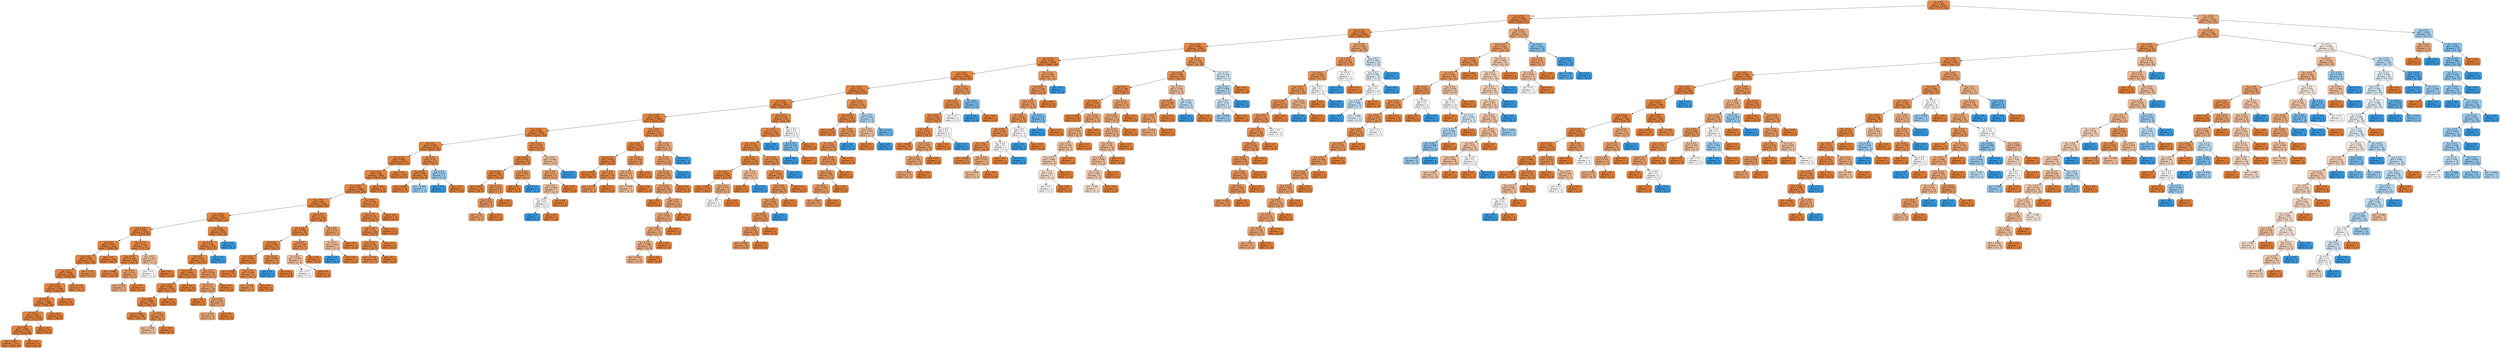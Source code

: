 digraph Tree {
node [shape=box, style="filled, rounded", color="black", fontname=helvetica] ;
edge [fontname=helvetica] ;
0 [label=<X<SUB>8</SUB> &le; 0.5<br/>gini = 0.151<br/>samples = 6293<br/>value = [5774, 519]>, fillcolor="#e78c4b"] ;
1 [label=<X<SUB>25</SUB> &le; 0.5<br/>gini = 0.099<br/>samples = 5257<br/>value = [4982, 275]>, fillcolor="#e68844"] ;
0 -> 1 [labeldistance=2.5, labelangle=45, headlabel="True"] ;
2 [label=<X<SUB>23</SUB> &le; 0.5<br/>gini = 0.087<br/>samples = 5088<br/>value = [4856, 232]>, fillcolor="#e68742"] ;
1 -> 2 ;
3 [label=<X<SUB>13</SUB> &le; 0.5<br/>gini = 0.081<br/>samples = 4986<br/>value = [4776, 210]>, fillcolor="#e68742"] ;
2 -> 3 ;
4 [label=<X<SUB>24</SUB> &le; 0.5<br/>gini = 0.076<br/>samples = 4878<br/>value = [4684, 194]>, fillcolor="#e68641"] ;
3 -> 4 ;
5 [label=<X<SUB>17</SUB> &le; 0.5<br/>gini = 0.073<br/>samples = 4816<br/>value = [4633, 183]>, fillcolor="#e68641"] ;
4 -> 5 ;
6 [label=<X<SUB>11</SUB> &le; 0.5<br/>gini = 0.071<br/>samples = 4746<br/>value = [4572, 174]>, fillcolor="#e68641"] ;
5 -> 6 ;
7 [label=<X<SUB>3</SUB> &le; 0.5<br/>gini = 0.067<br/>samples = 4611<br/>value = [4450, 161]>, fillcolor="#e68640"] ;
6 -> 7 ;
8 [label=<X<SUB>15</SUB> &le; 0.5<br/>gini = 0.063<br/>samples = 4369<br/>value = [4226, 143]>, fillcolor="#e68540"] ;
7 -> 8 ;
9 [label=<X<SUB>32</SUB> &le; 0.5<br/>gini = 0.061<br/>samples = 4236<br/>value = [4103, 133]>, fillcolor="#e6853f"] ;
8 -> 9 ;
10 [label=<X<SUB>9</SUB> &le; 0.5<br/>gini = 0.059<br/>samples = 4176<br/>value = [4048, 128]>, fillcolor="#e6853f"] ;
9 -> 10 ;
11 [label=<X<SUB>21</SUB> &le; 0.5<br/>gini = 0.058<br/>samples = 4115<br/>value = [3992, 123]>, fillcolor="#e6853f"] ;
10 -> 11 ;
12 [label=<X<SUB>27</SUB> &le; 0.5<br/>gini = 0.06<br/>samples = 3962<br/>value = [3839, 123]>, fillcolor="#e6853f"] ;
11 -> 12 ;
13 [label=<X<SUB>16</SUB> &le; 0.5<br/>gini = 0.061<br/>samples = 3889<br/>value = [3766, 123]>, fillcolor="#e6853f"] ;
12 -> 13 ;
14 [label=<X<SUB>6</SUB> &le; 0.5<br/>gini = 0.06<br/>samples = 3762<br/>value = [3646, 116]>, fillcolor="#e6853f"] ;
13 -> 14 ;
15 [label=<X<SUB>10</SUB> &le; 0.5<br/>gini = 0.059<br/>samples = 3677<br/>value = [3566, 111]>, fillcolor="#e6853f"] ;
14 -> 15 ;
16 [label=<X<SUB>19</SUB> &le; 0.5<br/>gini = 0.056<br/>samples = 3318<br/>value = [3223, 95]>, fillcolor="#e6853f"] ;
15 -> 16 ;
17 [label=<X<SUB>4</SUB> &le; 0.5<br/>gini = 0.052<br/>samples = 3151<br/>value = [3066, 85]>, fillcolor="#e6843e"] ;
16 -> 17 ;
18 [label=<X<SUB>14</SUB> &le; 0.5<br/>gini = 0.055<br/>samples = 3012<br/>value = [2927, 85]>, fillcolor="#e6853f"] ;
17 -> 18 ;
19 [label=<X<SUB>26</SUB> &le; 0.5<br/>gini = 0.054<br/>samples = 2991<br/>value = [2908, 83]>, fillcolor="#e6853f"] ;
18 -> 19 ;
20 [label=<X<SUB>20</SUB> &le; 0.5<br/>gini = 0.053<br/>samples = 2946<br/>value = [2866, 80]>, fillcolor="#e6853f"] ;
19 -> 20 ;
21 [label=<X<SUB>0</SUB> &le; 0.5<br/>gini = 0.054<br/>samples = 2881<br/>value = [2801, 80]>, fillcolor="#e6853f"] ;
20 -> 21 ;
22 [label=<X<SUB>7</SUB> &le; 0.5<br/>gini = 0.055<br/>samples = 2833<br/>value = [2753, 80]>, fillcolor="#e6853f"] ;
21 -> 22 ;
23 [label=<X<SUB>28</SUB> &le; 0.5<br/>gini = 0.056<br/>samples = 2789<br/>value = [2709, 80]>, fillcolor="#e6853f"] ;
22 -> 23 ;
24 [label=<gini = 0.057<br/>samples = 2747<br/>value = [2667, 80]>, fillcolor="#e6853f"] ;
23 -> 24 ;
25 [label=<gini = 0.0<br/>samples = 42<br/>value = [42, 0]>, fillcolor="#e58139"] ;
23 -> 25 ;
26 [label=<gini = 0.0<br/>samples = 44<br/>value = [44, 0]>, fillcolor="#e58139"] ;
22 -> 26 ;
27 [label=<gini = 0.0<br/>samples = 48<br/>value = [48, 0]>, fillcolor="#e58139"] ;
21 -> 27 ;
28 [label=<gini = 0.0<br/>samples = 65<br/>value = [65, 0]>, fillcolor="#e58139"] ;
20 -> 28 ;
29 [label=<gini = 0.124<br/>samples = 45<br/>value = [42, 3]>, fillcolor="#e78a47"] ;
19 -> 29 ;
30 [label=<gini = 0.172<br/>samples = 21<br/>value = [19, 2]>, fillcolor="#e88e4e"] ;
18 -> 30 ;
31 [label=<gini = 0.0<br/>samples = 139<br/>value = [139, 0]>, fillcolor="#e58139"] ;
17 -> 31 ;
32 [label=<X<SUB>22</SUB> &le; 0.5<br/>gini = 0.113<br/>samples = 167<br/>value = [157, 10]>, fillcolor="#e78946"] ;
16 -> 32 ;
33 [label=<X<SUB>28</SUB> &le; 0.5<br/>gini = 0.104<br/>samples = 164<br/>value = [155, 9]>, fillcolor="#e78844"] ;
32 -> 33 ;
34 [label=<gini = 0.096<br/>samples = 159<br/>value = [151, 8]>, fillcolor="#e68843"] ;
33 -> 34 ;
35 [label=<X<SUB>0</SUB> &le; 0.5<br/>gini = 0.32<br/>samples = 5<br/>value = [4, 1]>, fillcolor="#eca06a"] ;
33 -> 35 ;
36 [label=<gini = 0.375<br/>samples = 4<br/>value = [3, 1]>, fillcolor="#eeab7b"] ;
35 -> 36 ;
37 [label=<gini = 0.0<br/>samples = 1<br/>value = [1, 0]>, fillcolor="#e58139"] ;
35 -> 37 ;
38 [label=<X<SUB>29</SUB> &le; 0.5<br/>gini = 0.444<br/>samples = 3<br/>value = [2, 1]>, fillcolor="#f2c09c"] ;
32 -> 38 ;
39 [label=<gini = 0.5<br/>samples = 2<br/>value = [1, 1]>, fillcolor="#ffffff"] ;
38 -> 39 ;
40 [label=<gini = 0.0<br/>samples = 1<br/>value = [1, 0]>, fillcolor="#e58139"] ;
38 -> 40 ;
41 [label=<X<SUB>2</SUB> &le; 0.5<br/>gini = 0.085<br/>samples = 359<br/>value = [343, 16]>, fillcolor="#e68742"] ;
15 -> 41 ;
42 [label=<X<SUB>1</SUB> &le; 0.5<br/>gini = 0.08<br/>samples = 358<br/>value = [343, 15]>, fillcolor="#e68742"] ;
41 -> 42 ;
43 [label=<X<SUB>0</SUB> &le; 0.5<br/>gini = 0.075<br/>samples = 357<br/>value = [343, 14]>, fillcolor="#e68641"] ;
42 -> 43 ;
44 [label=<X<SUB>19</SUB> &le; 0.5<br/>gini = 0.067<br/>samples = 345<br/>value = [333, 12]>, fillcolor="#e68640"] ;
43 -> 44 ;
45 [label=<X<SUB>12</SUB> &le; 0.5<br/>gini = 0.081<br/>samples = 283<br/>value = [271, 12]>, fillcolor="#e68742"] ;
44 -> 45 ;
46 [label=<X<SUB>30</SUB> &le; 0.5<br/>gini = 0.089<br/>samples = 257<br/>value = [245, 12]>, fillcolor="#e68743"] ;
45 -> 46 ;
47 [label=<gini = 0.085<br/>samples = 248<br/>value = [237, 11]>, fillcolor="#e68742"] ;
46 -> 47 ;
48 [label=<X<SUB>4</SUB> &le; 0.5<br/>gini = 0.198<br/>samples = 9<br/>value = [8, 1]>, fillcolor="#e89152"] ;
46 -> 48 ;
49 [label=<gini = 0.444<br/>samples = 3<br/>value = [2, 1]>, fillcolor="#f2c09c"] ;
48 -> 49 ;
50 [label=<gini = 0.0<br/>samples = 6<br/>value = [6, 0]>, fillcolor="#e58139"] ;
48 -> 50 ;
51 [label=<gini = 0.0<br/>samples = 26<br/>value = [26, 0]>, fillcolor="#e58139"] ;
45 -> 51 ;
52 [label=<gini = 0.0<br/>samples = 62<br/>value = [62, 0]>, fillcolor="#e58139"] ;
44 -> 52 ;
53 [label=<X<SUB>19</SUB> &le; 0.5<br/>gini = 0.278<br/>samples = 12<br/>value = [10, 2]>, fillcolor="#ea9a61"] ;
43 -> 53 ;
54 [label=<X<SUB>4</SUB> &le; 0.5<br/>gini = 0.32<br/>samples = 10<br/>value = [8, 2]>, fillcolor="#eca06a"] ;
53 -> 54 ;
55 [label=<gini = 0.0<br/>samples = 1<br/>value = [1, 0]>, fillcolor="#e58139"] ;
54 -> 55 ;
56 [label=<X<SUB>30</SUB> &le; 0.5<br/>gini = 0.346<br/>samples = 9<br/>value = [7, 2]>, fillcolor="#eca572"] ;
54 -> 56 ;
57 [label=<gini = 0.375<br/>samples = 8<br/>value = [6, 2]>, fillcolor="#eeab7b"] ;
56 -> 57 ;
58 [label=<gini = 0.0<br/>samples = 1<br/>value = [1, 0]>, fillcolor="#e58139"] ;
56 -> 58 ;
59 [label=<gini = 0.0<br/>samples = 2<br/>value = [2, 0]>, fillcolor="#e58139"] ;
53 -> 59 ;
60 [label=<gini = 0.0<br/>samples = 1<br/>value = [0, 1]>, fillcolor="#399de5"] ;
42 -> 60 ;
61 [label=<gini = 0.0<br/>samples = 1<br/>value = [0, 1]>, fillcolor="#399de5"] ;
41 -> 61 ;
62 [label=<X<SUB>20</SUB> &le; 0.5<br/>gini = 0.111<br/>samples = 85<br/>value = [80, 5]>, fillcolor="#e78945"] ;
14 -> 62 ;
63 [label=<X<SUB>7</SUB> &le; 0.5<br/>gini = 0.095<br/>samples = 80<br/>value = [76, 4]>, fillcolor="#e68843"] ;
62 -> 63 ;
64 [label=<X<SUB>4</SUB> &le; 0.5<br/>gini = 0.08<br/>samples = 72<br/>value = [69, 3]>, fillcolor="#e68642"] ;
63 -> 64 ;
65 [label=<X<SUB>19</SUB> &le; 0.5<br/>gini = 0.061<br/>samples = 63<br/>value = [61, 2]>, fillcolor="#e6853f"] ;
64 -> 65 ;
66 [label=<gini = 0.038<br/>samples = 52<br/>value = [51, 1]>, fillcolor="#e6833d"] ;
65 -> 66 ;
67 [label=<X<SUB>29</SUB> &le; 0.5<br/>gini = 0.165<br/>samples = 11<br/>value = [10, 1]>, fillcolor="#e88e4d"] ;
65 -> 67 ;
68 [label=<gini = 0.219<br/>samples = 8<br/>value = [7, 1]>, fillcolor="#e99355"] ;
67 -> 68 ;
69 [label=<gini = 0.0<br/>samples = 3<br/>value = [3, 0]>, fillcolor="#e58139"] ;
67 -> 69 ;
70 [label=<X<SUB>10</SUB> &le; 0.5<br/>gini = 0.198<br/>samples = 9<br/>value = [8, 1]>, fillcolor="#e89152"] ;
64 -> 70 ;
71 [label=<gini = 0.0<br/>samples = 1<br/>value = [0, 1]>, fillcolor="#399de5"] ;
70 -> 71 ;
72 [label=<gini = 0.0<br/>samples = 8<br/>value = [8, 0]>, fillcolor="#e58139"] ;
70 -> 72 ;
73 [label=<X<SUB>4</SUB> &le; 0.5<br/>gini = 0.219<br/>samples = 8<br/>value = [7, 1]>, fillcolor="#e99355"] ;
63 -> 73 ;
74 [label=<X<SUB>2</SUB> &le; 0.5<br/>gini = 0.444<br/>samples = 3<br/>value = [2, 1]>, fillcolor="#f2c09c"] ;
73 -> 74 ;
75 [label=<gini = 0.5<br/>samples = 2<br/>value = [1, 1]>, fillcolor="#ffffff"] ;
74 -> 75 ;
76 [label=<gini = 0.0<br/>samples = 1<br/>value = [1, 0]>, fillcolor="#e58139"] ;
74 -> 76 ;
77 [label=<gini = 0.0<br/>samples = 5<br/>value = [5, 0]>, fillcolor="#e58139"] ;
73 -> 77 ;
78 [label=<X<SUB>5</SUB> &le; 0.5<br/>gini = 0.32<br/>samples = 5<br/>value = [4, 1]>, fillcolor="#eca06a"] ;
62 -> 78 ;
79 [label=<X<SUB>1</SUB> &le; 0.5<br/>gini = 0.444<br/>samples = 3<br/>value = [2, 1]>, fillcolor="#f2c09c"] ;
78 -> 79 ;
80 [label=<gini = 0.0<br/>samples = 1<br/>value = [0, 1]>, fillcolor="#399de5"] ;
79 -> 80 ;
81 [label=<gini = 0.0<br/>samples = 2<br/>value = [2, 0]>, fillcolor="#e58139"] ;
79 -> 81 ;
82 [label=<gini = 0.0<br/>samples = 2<br/>value = [2, 0]>, fillcolor="#e58139"] ;
78 -> 82 ;
83 [label=<X<SUB>4</SUB> &le; 0.5<br/>gini = 0.104<br/>samples = 127<br/>value = [120, 7]>, fillcolor="#e78845"] ;
13 -> 83 ;
84 [label=<X<SUB>19</SUB> &le; 0.5<br/>gini = 0.116<br/>samples = 113<br/>value = [106, 7]>, fillcolor="#e78946"] ;
83 -> 84 ;
85 [label=<X<SUB>10</SUB> &le; 0.5<br/>gini = 0.13<br/>samples = 100<br/>value = [93, 7]>, fillcolor="#e78a48"] ;
84 -> 85 ;
86 [label=<X<SUB>30</SUB> &le; 0.5<br/>gini = 0.141<br/>samples = 92<br/>value = [85, 7]>, fillcolor="#e78b49"] ;
85 -> 86 ;
87 [label=<gini = 0.153<br/>samples = 84<br/>value = [77, 7]>, fillcolor="#e78c4b"] ;
86 -> 87 ;
88 [label=<gini = 0.0<br/>samples = 8<br/>value = [8, 0]>, fillcolor="#e58139"] ;
86 -> 88 ;
89 [label=<gini = 0.0<br/>samples = 8<br/>value = [8, 0]>, fillcolor="#e58139"] ;
85 -> 89 ;
90 [label=<gini = 0.0<br/>samples = 13<br/>value = [13, 0]>, fillcolor="#e58139"] ;
84 -> 90 ;
91 [label=<gini = 0.0<br/>samples = 14<br/>value = [14, 0]>, fillcolor="#e58139"] ;
83 -> 91 ;
92 [label=<gini = 0.0<br/>samples = 73<br/>value = [73, 0]>, fillcolor="#e58139"] ;
12 -> 92 ;
93 [label=<gini = 0.0<br/>samples = 153<br/>value = [153, 0]>, fillcolor="#e58139"] ;
11 -> 93 ;
94 [label=<X<SUB>1</SUB> &le; 0.5<br/>gini = 0.15<br/>samples = 61<br/>value = [56, 5]>, fillcolor="#e78c4b"] ;
10 -> 94 ;
95 [label=<X<SUB>29</SUB> &le; 0.5<br/>gini = 0.098<br/>samples = 58<br/>value = [55, 3]>, fillcolor="#e68844"] ;
94 -> 95 ;
96 [label=<gini = 0.036<br/>samples = 55<br/>value = [54, 1]>, fillcolor="#e5833d"] ;
95 -> 96 ;
97 [label=<gini = 0.444<br/>samples = 3<br/>value = [1, 2]>, fillcolor="#9ccef2"] ;
95 -> 97 ;
98 [label=<X<SUB>28</SUB> &le; 0.5<br/>gini = 0.444<br/>samples = 3<br/>value = [1, 2]>, fillcolor="#9ccef2"] ;
94 -> 98 ;
99 [label=<gini = 0.0<br/>samples = 2<br/>value = [0, 2]>, fillcolor="#399de5"] ;
98 -> 99 ;
100 [label=<gini = 0.0<br/>samples = 1<br/>value = [1, 0]>, fillcolor="#e58139"] ;
98 -> 100 ;
101 [label=<X<SUB>28</SUB> &le; 0.5<br/>gini = 0.153<br/>samples = 60<br/>value = [55, 5]>, fillcolor="#e78c4b"] ;
9 -> 101 ;
102 [label=<X<SUB>30</SUB> &le; 0.5<br/>gini = 0.105<br/>samples = 54<br/>value = [51, 3]>, fillcolor="#e78845"] ;
101 -> 102 ;
103 [label=<X<SUB>21</SUB> &le; 0.5<br/>gini = 0.081<br/>samples = 47<br/>value = [45, 2]>, fillcolor="#e68742"] ;
102 -> 103 ;
104 [label=<gini = 0.05<br/>samples = 39<br/>value = [38, 1]>, fillcolor="#e6843e"] ;
103 -> 104 ;
105 [label=<X<SUB>16</SUB> &le; 0.5<br/>gini = 0.219<br/>samples = 8<br/>value = [7, 1]>, fillcolor="#e99355"] ;
103 -> 105 ;
106 [label=<X<SUB>19</SUB> &le; 0.5<br/>gini = 0.278<br/>samples = 6<br/>value = [5, 1]>, fillcolor="#ea9a61"] ;
105 -> 106 ;
107 [label=<gini = 0.32<br/>samples = 5<br/>value = [4, 1]>, fillcolor="#eca06a"] ;
106 -> 107 ;
108 [label=<gini = 0.0<br/>samples = 1<br/>value = [1, 0]>, fillcolor="#e58139"] ;
106 -> 108 ;
109 [label=<gini = 0.0<br/>samples = 2<br/>value = [2, 0]>, fillcolor="#e58139"] ;
105 -> 109 ;
110 [label=<X<SUB>16</SUB> &le; 0.5<br/>gini = 0.245<br/>samples = 7<br/>value = [6, 1]>, fillcolor="#e9965a"] ;
102 -> 110 ;
111 [label=<gini = 0.0<br/>samples = 6<br/>value = [6, 0]>, fillcolor="#e58139"] ;
110 -> 111 ;
112 [label=<gini = 0.0<br/>samples = 1<br/>value = [0, 1]>, fillcolor="#399de5"] ;
110 -> 112 ;
113 [label=<X<SUB>4</SUB> &le; 0.5<br/>gini = 0.444<br/>samples = 6<br/>value = [4, 2]>, fillcolor="#f2c09c"] ;
101 -> 113 ;
114 [label=<X<SUB>30</SUB> &le; 0.5<br/>gini = 0.32<br/>samples = 5<br/>value = [4, 1]>, fillcolor="#eca06a"] ;
113 -> 114 ;
115 [label=<X<SUB>5</SUB> &le; 0.5<br/>gini = 0.444<br/>samples = 3<br/>value = [2, 1]>, fillcolor="#f2c09c"] ;
114 -> 115 ;
116 [label=<X<SUB>27</SUB> &le; 0.5<br/>gini = 0.5<br/>samples = 2<br/>value = [1, 1]>, fillcolor="#ffffff"] ;
115 -> 116 ;
117 [label=<gini = 0.0<br/>samples = 1<br/>value = [0, 1]>, fillcolor="#399de5"] ;
116 -> 117 ;
118 [label=<gini = 0.0<br/>samples = 1<br/>value = [1, 0]>, fillcolor="#e58139"] ;
116 -> 118 ;
119 [label=<gini = 0.0<br/>samples = 1<br/>value = [1, 0]>, fillcolor="#e58139"] ;
115 -> 119 ;
120 [label=<gini = 0.0<br/>samples = 2<br/>value = [2, 0]>, fillcolor="#e58139"] ;
114 -> 120 ;
121 [label=<gini = 0.0<br/>samples = 1<br/>value = [0, 1]>, fillcolor="#399de5"] ;
113 -> 121 ;
122 [label=<X<SUB>10</SUB> &le; 0.5<br/>gini = 0.139<br/>samples = 133<br/>value = [123, 10]>, fillcolor="#e78b49"] ;
8 -> 122 ;
123 [label=<X<SUB>18</SUB> &le; 0.5<br/>gini = 0.057<br/>samples = 102<br/>value = [99, 3]>, fillcolor="#e6853f"] ;
122 -> 123 ;
124 [label=<X<SUB>30</SUB> &le; 0.5<br/>gini = 0.042<br/>samples = 94<br/>value = [92, 2]>, fillcolor="#e6843d"] ;
123 -> 124 ;
125 [label=<gini = 0.024<br/>samples = 84<br/>value = [83, 1]>, fillcolor="#e5833b"] ;
124 -> 125 ;
126 [label=<X<SUB>19</SUB> &le; 0.5<br/>gini = 0.18<br/>samples = 10<br/>value = [9, 1]>, fillcolor="#e88f4f"] ;
124 -> 126 ;
127 [label=<gini = 0.245<br/>samples = 7<br/>value = [6, 1]>, fillcolor="#e9965a"] ;
126 -> 127 ;
128 [label=<gini = 0.0<br/>samples = 3<br/>value = [3, 0]>, fillcolor="#e58139"] ;
126 -> 128 ;
129 [label=<X<SUB>7</SUB> &le; 0.5<br/>gini = 0.219<br/>samples = 8<br/>value = [7, 1]>, fillcolor="#e99355"] ;
123 -> 129 ;
130 [label=<X<SUB>20</SUB> &le; 0.5<br/>gini = 0.375<br/>samples = 4<br/>value = [3, 1]>, fillcolor="#eeab7b"] ;
129 -> 130 ;
131 [label=<gini = 0.444<br/>samples = 3<br/>value = [2, 1]>, fillcolor="#f2c09c"] ;
130 -> 131 ;
132 [label=<gini = 0.0<br/>samples = 1<br/>value = [1, 0]>, fillcolor="#e58139"] ;
130 -> 132 ;
133 [label=<gini = 0.0<br/>samples = 4<br/>value = [4, 0]>, fillcolor="#e58139"] ;
129 -> 133 ;
134 [label=<X<SUB>14</SUB> &le; 0.5<br/>gini = 0.35<br/>samples = 31<br/>value = [24, 7]>, fillcolor="#eda673"] ;
122 -> 134 ;
135 [label=<X<SUB>27</SUB> &le; 0.5<br/>gini = 0.32<br/>samples = 30<br/>value = [24, 6]>, fillcolor="#eca06a"] ;
134 -> 135 ;
136 [label=<X<SUB>19</SUB> &le; 0.5<br/>gini = 0.285<br/>samples = 29<br/>value = [24, 5]>, fillcolor="#ea9b62"] ;
135 -> 136 ;
137 [label=<X<SUB>4</SUB> &le; 0.5<br/>gini = 0.311<br/>samples = 26<br/>value = [21, 5]>, fillcolor="#eb9f68"] ;
136 -> 137 ;
138 [label=<gini = 0.0<br/>samples = 3<br/>value = [3, 0]>, fillcolor="#e58139"] ;
137 -> 138 ;
139 [label=<X<SUB>16</SUB> &le; 0.5<br/>gini = 0.34<br/>samples = 23<br/>value = [18, 5]>, fillcolor="#eca470"] ;
137 -> 139 ;
140 [label=<X<SUB>21</SUB> &le; 0.5<br/>gini = 0.363<br/>samples = 21<br/>value = [16, 5]>, fillcolor="#eda877"] ;
139 -> 140 ;
141 [label=<X<SUB>32</SUB> &le; 0.5<br/>gini = 0.375<br/>samples = 20<br/>value = [15, 5]>, fillcolor="#eeab7b"] ;
140 -> 141 ;
142 [label=<X<SUB>12</SUB> &le; 0.5<br/>gini = 0.388<br/>samples = 19<br/>value = [14, 5]>, fillcolor="#eeae80"] ;
141 -> 142 ;
143 [label=<gini = 0.401<br/>samples = 18<br/>value = [13, 5]>, fillcolor="#efb185"] ;
142 -> 143 ;
144 [label=<gini = 0.0<br/>samples = 1<br/>value = [1, 0]>, fillcolor="#e58139"] ;
142 -> 144 ;
145 [label=<gini = 0.0<br/>samples = 1<br/>value = [1, 0]>, fillcolor="#e58139"] ;
141 -> 145 ;
146 [label=<gini = 0.0<br/>samples = 1<br/>value = [1, 0]>, fillcolor="#e58139"] ;
140 -> 146 ;
147 [label=<gini = 0.0<br/>samples = 2<br/>value = [2, 0]>, fillcolor="#e58139"] ;
139 -> 147 ;
148 [label=<gini = 0.0<br/>samples = 3<br/>value = [3, 0]>, fillcolor="#e58139"] ;
136 -> 148 ;
149 [label=<gini = 0.0<br/>samples = 1<br/>value = [0, 1]>, fillcolor="#399de5"] ;
135 -> 149 ;
150 [label=<gini = 0.0<br/>samples = 1<br/>value = [0, 1]>, fillcolor="#399de5"] ;
134 -> 150 ;
151 [label=<X<SUB>29</SUB> &le; 0.5<br/>gini = 0.138<br/>samples = 242<br/>value = [224, 18]>, fillcolor="#e78b49"] ;
7 -> 151 ;
152 [label=<X<SUB>1</SUB> &le; 0.5<br/>gini = 0.119<br/>samples = 236<br/>value = [221, 15]>, fillcolor="#e78a46"] ;
151 -> 152 ;
153 [label=<X<SUB>21</SUB> &le; 0.5<br/>gini = 0.112<br/>samples = 235<br/>value = [221, 14]>, fillcolor="#e78946"] ;
152 -> 153 ;
154 [label=<X<SUB>9</SUB> &le; 0.5<br/>gini = 0.073<br/>samples = 159<br/>value = [153, 6]>, fillcolor="#e68641"] ;
153 -> 154 ;
155 [label=<X<SUB>2</SUB> &le; 0.5<br/>gini = 0.062<br/>samples = 156<br/>value = [151, 5]>, fillcolor="#e68540"] ;
154 -> 155 ;
156 [label=<gini = 0.051<br/>samples = 152<br/>value = [148, 4]>, fillcolor="#e6843e"] ;
155 -> 156 ;
157 [label=<X<SUB>10</SUB> &le; 0.5<br/>gini = 0.375<br/>samples = 4<br/>value = [3, 1]>, fillcolor="#eeab7b"] ;
155 -> 157 ;
158 [label=<gini = 0.5<br/>samples = 2<br/>value = [1, 1]>, fillcolor="#ffffff"] ;
157 -> 158 ;
159 [label=<gini = 0.0<br/>samples = 2<br/>value = [2, 0]>, fillcolor="#e58139"] ;
157 -> 159 ;
160 [label=<X<SUB>22</SUB> &le; 0.5<br/>gini = 0.444<br/>samples = 3<br/>value = [2, 1]>, fillcolor="#f2c09c"] ;
154 -> 160 ;
161 [label=<gini = 0.0<br/>samples = 2<br/>value = [2, 0]>, fillcolor="#e58139"] ;
160 -> 161 ;
162 [label=<gini = 0.0<br/>samples = 1<br/>value = [0, 1]>, fillcolor="#399de5"] ;
160 -> 162 ;
163 [label=<X<SUB>7</SUB> &le; 0.5<br/>gini = 0.188<br/>samples = 76<br/>value = [68, 8]>, fillcolor="#e89050"] ;
153 -> 163 ;
164 [label=<X<SUB>4</SUB> &le; 0.5<br/>gini = 0.169<br/>samples = 75<br/>value = [68, 7]>, fillcolor="#e88e4d"] ;
163 -> 164 ;
165 [label=<X<SUB>30</SUB> &le; 0.5<br/>gini = 0.233<br/>samples = 52<br/>value = [45, 7]>, fillcolor="#e99558"] ;
164 -> 165 ;
166 [label=<X<SUB>22</SUB> &le; 0.5<br/>gini = 0.263<br/>samples = 45<br/>value = [38, 7]>, fillcolor="#ea985d"] ;
165 -> 166 ;
167 [label=<X<SUB>19</SUB> &le; 0.5<br/>gini = 0.236<br/>samples = 44<br/>value = [38, 6]>, fillcolor="#e99558"] ;
166 -> 167 ;
168 [label=<X<SUB>16</SUB> &le; 0.5<br/>gini = 0.255<br/>samples = 40<br/>value = [34, 6]>, fillcolor="#ea975c"] ;
167 -> 168 ;
169 [label=<gini = 0.266<br/>samples = 38<br/>value = [32, 6]>, fillcolor="#ea995e"] ;
168 -> 169 ;
170 [label=<gini = 0.0<br/>samples = 2<br/>value = [2, 0]>, fillcolor="#e58139"] ;
168 -> 170 ;
171 [label=<gini = 0.0<br/>samples = 4<br/>value = [4, 0]>, fillcolor="#e58139"] ;
167 -> 171 ;
172 [label=<gini = 0.0<br/>samples = 1<br/>value = [0, 1]>, fillcolor="#399de5"] ;
166 -> 172 ;
173 [label=<gini = 0.0<br/>samples = 7<br/>value = [7, 0]>, fillcolor="#e58139"] ;
165 -> 173 ;
174 [label=<gini = 0.0<br/>samples = 23<br/>value = [23, 0]>, fillcolor="#e58139"] ;
164 -> 174 ;
175 [label=<gini = 0.0<br/>samples = 1<br/>value = [0, 1]>, fillcolor="#399de5"] ;
163 -> 175 ;
176 [label=<gini = 0.0<br/>samples = 1<br/>value = [0, 1]>, fillcolor="#399de5"] ;
152 -> 176 ;
177 [label=<X<SUB>22</SUB> &le; 0.5<br/>gini = 0.5<br/>samples = 6<br/>value = [3, 3]>, fillcolor="#ffffff"] ;
151 -> 177 ;
178 [label=<X<SUB>28</SUB> &le; 0.5<br/>gini = 0.375<br/>samples = 4<br/>value = [1, 3]>, fillcolor="#7bbeee"] ;
177 -> 178 ;
179 [label=<gini = 0.0<br/>samples = 3<br/>value = [0, 3]>, fillcolor="#399de5"] ;
178 -> 179 ;
180 [label=<gini = 0.0<br/>samples = 1<br/>value = [1, 0]>, fillcolor="#e58139"] ;
178 -> 180 ;
181 [label=<gini = 0.0<br/>samples = 2<br/>value = [2, 0]>, fillcolor="#e58139"] ;
177 -> 181 ;
182 [label=<X<SUB>18</SUB> &le; 0.5<br/>gini = 0.174<br/>samples = 135<br/>value = [122, 13]>, fillcolor="#e88e4e"] ;
6 -> 182 ;
183 [label=<X<SUB>30</SUB> &le; 0.5<br/>gini = 0.118<br/>samples = 127<br/>value = [119, 8]>, fillcolor="#e78946"] ;
182 -> 183 ;
184 [label=<gini = 0.077<br/>samples = 100<br/>value = [96, 4]>, fillcolor="#e68641"] ;
183 -> 184 ;
185 [label=<X<SUB>16</SUB> &le; 0.5<br/>gini = 0.252<br/>samples = 27<br/>value = [23, 4]>, fillcolor="#ea975b"] ;
183 -> 185 ;
186 [label=<X<SUB>1</SUB> &le; 0.5<br/>gini = 0.204<br/>samples = 26<br/>value = [23, 3]>, fillcolor="#e89153"] ;
185 -> 186 ;
187 [label=<X<SUB>10</SUB> &le; 0.5<br/>gini = 0.236<br/>samples = 22<br/>value = [19, 3]>, fillcolor="#e99558"] ;
186 -> 187 ;
188 [label=<X<SUB>26</SUB> &le; 0.5<br/>gini = 0.266<br/>samples = 19<br/>value = [16, 3]>, fillcolor="#ea995e"] ;
187 -> 188 ;
189 [label=<X<SUB>2</SUB> &le; 0.5<br/>gini = 0.291<br/>samples = 17<br/>value = [14, 3]>, fillcolor="#eb9c63"] ;
188 -> 189 ;
190 [label=<gini = 0.305<br/>samples = 16<br/>value = [13, 3]>, fillcolor="#eb9e67"] ;
189 -> 190 ;
191 [label=<gini = 0.0<br/>samples = 1<br/>value = [1, 0]>, fillcolor="#e58139"] ;
189 -> 191 ;
192 [label=<gini = 0.0<br/>samples = 2<br/>value = [2, 0]>, fillcolor="#e58139"] ;
188 -> 192 ;
193 [label=<gini = 0.0<br/>samples = 3<br/>value = [3, 0]>, fillcolor="#e58139"] ;
187 -> 193 ;
194 [label=<gini = 0.0<br/>samples = 4<br/>value = [4, 0]>, fillcolor="#e58139"] ;
186 -> 194 ;
195 [label=<gini = 0.0<br/>samples = 1<br/>value = [0, 1]>, fillcolor="#399de5"] ;
185 -> 195 ;
196 [label=<X<SUB>30</SUB> &le; 0.5<br/>gini = 0.469<br/>samples = 8<br/>value = [3, 5]>, fillcolor="#b0d8f5"] ;
182 -> 196 ;
197 [label=<X<SUB>26</SUB> &le; 0.5<br/>gini = 0.444<br/>samples = 3<br/>value = [2, 1]>, fillcolor="#f2c09c"] ;
196 -> 197 ;
198 [label=<gini = 0.0<br/>samples = 2<br/>value = [2, 0]>, fillcolor="#e58139"] ;
197 -> 198 ;
199 [label=<gini = 0.0<br/>samples = 1<br/>value = [0, 1]>, fillcolor="#399de5"] ;
197 -> 199 ;
200 [label=<gini = 0.32<br/>samples = 5<br/>value = [1, 4]>, fillcolor="#6ab6ec"] ;
196 -> 200 ;
201 [label=<X<SUB>20</SUB> &le; 0.5<br/>gini = 0.224<br/>samples = 70<br/>value = [61, 9]>, fillcolor="#e99456"] ;
5 -> 201 ;
202 [label=<X<SUB>5</SUB> &le; 0.5<br/>gini = 0.165<br/>samples = 66<br/>value = [60, 6]>, fillcolor="#e88e4d"] ;
201 -> 202 ;
203 [label=<X<SUB>15</SUB> &le; 0.5<br/>gini = 0.144<br/>samples = 64<br/>value = [59, 5]>, fillcolor="#e78c4a"] ;
202 -> 203 ;
204 [label=<X<SUB>6</SUB> &le; 0.5<br/>gini = 0.121<br/>samples = 62<br/>value = [58, 4]>, fillcolor="#e78a47"] ;
203 -> 204 ;
205 [label=<gini = 0.043<br/>samples = 46<br/>value = [45, 1]>, fillcolor="#e6843d"] ;
204 -> 205 ;
206 [label=<X<SUB>19</SUB> &le; 0.5<br/>gini = 0.305<br/>samples = 16<br/>value = [13, 3]>, fillcolor="#eb9e67"] ;
204 -> 206 ;
207 [label=<X<SUB>12</SUB> &le; 0.5<br/>gini = 0.337<br/>samples = 14<br/>value = [11, 3]>, fillcolor="#eca36f"] ;
206 -> 207 ;
208 [label=<gini = 0.355<br/>samples = 13<br/>value = [10, 3]>, fillcolor="#eda774"] ;
207 -> 208 ;
209 [label=<gini = 0.0<br/>samples = 1<br/>value = [1, 0]>, fillcolor="#e58139"] ;
207 -> 209 ;
210 [label=<gini = 0.0<br/>samples = 2<br/>value = [2, 0]>, fillcolor="#e58139"] ;
206 -> 210 ;
211 [label=<X<SUB>10</SUB> &le; 0.5<br/>gini = 0.5<br/>samples = 2<br/>value = [1, 1]>, fillcolor="#ffffff"] ;
203 -> 211 ;
212 [label=<gini = 0.0<br/>samples = 1<br/>value = [1, 0]>, fillcolor="#e58139"] ;
211 -> 212 ;
213 [label=<gini = 0.0<br/>samples = 1<br/>value = [0, 1]>, fillcolor="#399de5"] ;
211 -> 213 ;
214 [label=<gini = 0.5<br/>samples = 2<br/>value = [1, 1]>, fillcolor="#ffffff"] ;
202 -> 214 ;
215 [label=<X<SUB>5</SUB> &le; 0.5<br/>gini = 0.375<br/>samples = 4<br/>value = [1, 3]>, fillcolor="#7bbeee"] ;
201 -> 215 ;
216 [label=<gini = 0.0<br/>samples = 3<br/>value = [0, 3]>, fillcolor="#399de5"] ;
215 -> 216 ;
217 [label=<gini = 0.0<br/>samples = 1<br/>value = [1, 0]>, fillcolor="#e58139"] ;
215 -> 217 ;
218 [label=<X<SUB>15</SUB> &le; 0.5<br/>gini = 0.292<br/>samples = 62<br/>value = [51, 11]>, fillcolor="#eb9c64"] ;
4 -> 218 ;
219 [label=<X<SUB>6</SUB> &le; 0.5<br/>gini = 0.234<br/>samples = 59<br/>value = [51, 8]>, fillcolor="#e99558"] ;
218 -> 219 ;
220 [label=<X<SUB>20</SUB> &le; 0.5<br/>gini = 0.303<br/>samples = 43<br/>value = [35, 8]>, fillcolor="#eb9e66"] ;
219 -> 220 ;
221 [label=<X<SUB>7</SUB> &le; 0.5<br/>gini = 0.224<br/>samples = 39<br/>value = [34, 5]>, fillcolor="#e99456"] ;
220 -> 221 ;
222 [label=<X<SUB>29</SUB> &le; 0.5<br/>gini = 0.193<br/>samples = 37<br/>value = [33, 4]>, fillcolor="#e89051"] ;
221 -> 222 ;
223 [label=<X<SUB>27</SUB> &le; 0.5<br/>gini = 0.157<br/>samples = 35<br/>value = [32, 3]>, fillcolor="#e78d4c"] ;
222 -> 223 ;
224 [label=<gini = 0.121<br/>samples = 31<br/>value = [29, 2]>, fillcolor="#e78a47"] ;
223 -> 224 ;
225 [label=<X<SUB>10</SUB> &le; 0.5<br/>gini = 0.375<br/>samples = 4<br/>value = [3, 1]>, fillcolor="#eeab7b"] ;
223 -> 225 ;
226 [label=<gini = 0.444<br/>samples = 3<br/>value = [2, 1]>, fillcolor="#f2c09c"] ;
225 -> 226 ;
227 [label=<gini = 0.0<br/>samples = 1<br/>value = [1, 0]>, fillcolor="#e58139"] ;
225 -> 227 ;
228 [label=<X<SUB>19</SUB> &le; 0.5<br/>gini = 0.5<br/>samples = 2<br/>value = [1, 1]>, fillcolor="#ffffff"] ;
222 -> 228 ;
229 [label=<gini = 0.0<br/>samples = 1<br/>value = [1, 0]>, fillcolor="#e58139"] ;
228 -> 229 ;
230 [label=<gini = 0.0<br/>samples = 1<br/>value = [0, 1]>, fillcolor="#399de5"] ;
228 -> 230 ;
231 [label=<X<SUB>26</SUB> &le; 0.5<br/>gini = 0.5<br/>samples = 2<br/>value = [1, 1]>, fillcolor="#ffffff"] ;
221 -> 231 ;
232 [label=<gini = 0.0<br/>samples = 1<br/>value = [0, 1]>, fillcolor="#399de5"] ;
231 -> 232 ;
233 [label=<gini = 0.0<br/>samples = 1<br/>value = [1, 0]>, fillcolor="#e58139"] ;
231 -> 233 ;
234 [label=<X<SUB>5</SUB> &le; 0.5<br/>gini = 0.375<br/>samples = 4<br/>value = [1, 3]>, fillcolor="#7bbeee"] ;
220 -> 234 ;
235 [label=<gini = 0.0<br/>samples = 3<br/>value = [0, 3]>, fillcolor="#399de5"] ;
234 -> 235 ;
236 [label=<gini = 0.0<br/>samples = 1<br/>value = [1, 0]>, fillcolor="#e58139"] ;
234 -> 236 ;
237 [label=<gini = 0.0<br/>samples = 16<br/>value = [16, 0]>, fillcolor="#e58139"] ;
219 -> 237 ;
238 [label=<gini = 0.0<br/>samples = 3<br/>value = [0, 3]>, fillcolor="#399de5"] ;
218 -> 238 ;
239 [label=<X<SUB>0</SUB> &le; 0.5<br/>gini = 0.252<br/>samples = 108<br/>value = [92, 16]>, fillcolor="#ea975b"] ;
3 -> 239 ;
240 [label=<X<SUB>28</SUB> &le; 0.5<br/>gini = 0.198<br/>samples = 99<br/>value = [88, 11]>, fillcolor="#e89152"] ;
239 -> 240 ;
241 [label=<X<SUB>26</SUB> &le; 0.5<br/>gini = 0.148<br/>samples = 87<br/>value = [80, 7]>, fillcolor="#e78c4a"] ;
240 -> 241 ;
242 [label=<X<SUB>4</SUB> &le; 0.5<br/>gini = 0.104<br/>samples = 73<br/>value = [69, 4]>, fillcolor="#e78844"] ;
241 -> 242 ;
243 [label=<gini = 0.033<br/>samples = 60<br/>value = [59, 1]>, fillcolor="#e5833c"] ;
242 -> 243 ;
244 [label=<X<SUB>21</SUB> &le; 0.5<br/>gini = 0.355<br/>samples = 13<br/>value = [10, 3]>, fillcolor="#eda774"] ;
242 -> 244 ;
245 [label=<X<SUB>30</SUB> &le; 0.5<br/>gini = 0.397<br/>samples = 11<br/>value = [8, 3]>, fillcolor="#efb083"] ;
244 -> 245 ;
246 [label=<X<SUB>22</SUB> &le; 0.5<br/>gini = 0.444<br/>samples = 9<br/>value = [6, 3]>, fillcolor="#f2c09c"] ;
245 -> 246 ;
247 [label=<X<SUB>32</SUB> &le; 0.5<br/>gini = 0.469<br/>samples = 8<br/>value = [5, 3]>, fillcolor="#f5cdb0"] ;
246 -> 247 ;
248 [label=<X<SUB>16</SUB> &le; 0.5<br/>gini = 0.49<br/>samples = 7<br/>value = [4, 3]>, fillcolor="#f8e0ce"] ;
247 -> 248 ;
249 [label=<gini = 0.5<br/>samples = 6<br/>value = [3, 3]>, fillcolor="#ffffff"] ;
248 -> 249 ;
250 [label=<gini = 0.0<br/>samples = 1<br/>value = [1, 0]>, fillcolor="#e58139"] ;
248 -> 250 ;
251 [label=<gini = 0.0<br/>samples = 1<br/>value = [1, 0]>, fillcolor="#e58139"] ;
247 -> 251 ;
252 [label=<gini = 0.0<br/>samples = 1<br/>value = [1, 0]>, fillcolor="#e58139"] ;
246 -> 252 ;
253 [label=<gini = 0.0<br/>samples = 2<br/>value = [2, 0]>, fillcolor="#e58139"] ;
245 -> 253 ;
254 [label=<gini = 0.0<br/>samples = 2<br/>value = [2, 0]>, fillcolor="#e58139"] ;
244 -> 254 ;
255 [label=<X<SUB>10</SUB> &le; 0.5<br/>gini = 0.337<br/>samples = 14<br/>value = [11, 3]>, fillcolor="#eca36f"] ;
241 -> 255 ;
256 [label=<X<SUB>6</SUB> &le; 0.5<br/>gini = 0.375<br/>samples = 12<br/>value = [9, 3]>, fillcolor="#eeab7b"] ;
255 -> 256 ;
257 [label=<X<SUB>29</SUB> &le; 0.5<br/>gini = 0.397<br/>samples = 11<br/>value = [8, 3]>, fillcolor="#efb083"] ;
256 -> 257 ;
258 [label=<X<SUB>27</SUB> &le; 0.5<br/>gini = 0.42<br/>samples = 10<br/>value = [7, 3]>, fillcolor="#f0b78e"] ;
257 -> 258 ;
259 [label=<X<SUB>19</SUB> &le; 0.5<br/>gini = 0.444<br/>samples = 9<br/>value = [6, 3]>, fillcolor="#f2c09c"] ;
258 -> 259 ;
260 [label=<X<SUB>20</SUB> &le; 0.5<br/>gini = 0.469<br/>samples = 8<br/>value = [5, 3]>, fillcolor="#f5cdb0"] ;
259 -> 260 ;
261 [label=<gini = 0.49<br/>samples = 7<br/>value = [4, 3]>, fillcolor="#f8e0ce"] ;
260 -> 261 ;
262 [label=<gini = 0.0<br/>samples = 1<br/>value = [1, 0]>, fillcolor="#e58139"] ;
260 -> 262 ;
263 [label=<gini = 0.0<br/>samples = 1<br/>value = [1, 0]>, fillcolor="#e58139"] ;
259 -> 263 ;
264 [label=<gini = 0.0<br/>samples = 1<br/>value = [1, 0]>, fillcolor="#e58139"] ;
258 -> 264 ;
265 [label=<gini = 0.0<br/>samples = 1<br/>value = [1, 0]>, fillcolor="#e58139"] ;
257 -> 265 ;
266 [label=<gini = 0.0<br/>samples = 1<br/>value = [1, 0]>, fillcolor="#e58139"] ;
256 -> 266 ;
267 [label=<gini = 0.0<br/>samples = 2<br/>value = [2, 0]>, fillcolor="#e58139"] ;
255 -> 267 ;
268 [label=<X<SUB>32</SUB> &le; 0.5<br/>gini = 0.444<br/>samples = 12<br/>value = [8, 4]>, fillcolor="#f2c09c"] ;
240 -> 268 ;
269 [label=<X<SUB>9</SUB> &le; 0.5<br/>gini = 0.245<br/>samples = 7<br/>value = [6, 1]>, fillcolor="#e9965a"] ;
268 -> 269 ;
270 [label=<X<SUB>12</SUB> &le; 0.5<br/>gini = 0.32<br/>samples = 5<br/>value = [4, 1]>, fillcolor="#eca06a"] ;
269 -> 270 ;
271 [label=<gini = 0.375<br/>samples = 4<br/>value = [3, 1]>, fillcolor="#eeab7b"] ;
270 -> 271 ;
272 [label=<gini = 0.0<br/>samples = 1<br/>value = [1, 0]>, fillcolor="#e58139"] ;
270 -> 272 ;
273 [label=<gini = 0.0<br/>samples = 2<br/>value = [2, 0]>, fillcolor="#e58139"] ;
269 -> 273 ;
274 [label=<X<SUB>31</SUB> &le; 0.5<br/>gini = 0.48<br/>samples = 5<br/>value = [2, 3]>, fillcolor="#bddef6"] ;
268 -> 274 ;
275 [label=<gini = 0.0<br/>samples = 3<br/>value = [0, 3]>, fillcolor="#399de5"] ;
274 -> 275 ;
276 [label=<gini = 0.0<br/>samples = 2<br/>value = [2, 0]>, fillcolor="#e58139"] ;
274 -> 276 ;
277 [label=<X<SUB>22</SUB> &le; 0.5<br/>gini = 0.494<br/>samples = 9<br/>value = [4, 5]>, fillcolor="#d7ebfa"] ;
239 -> 277 ;
278 [label=<X<SUB>30</SUB> &le; 0.5<br/>gini = 0.469<br/>samples = 8<br/>value = [3, 5]>, fillcolor="#b0d8f5"] ;
277 -> 278 ;
279 [label=<X<SUB>10</SUB> &le; 0.5<br/>gini = 0.49<br/>samples = 7<br/>value = [3, 4]>, fillcolor="#cee6f8"] ;
278 -> 279 ;
280 [label=<gini = 0.444<br/>samples = 6<br/>value = [2, 4]>, fillcolor="#9ccef2"] ;
279 -> 280 ;
281 [label=<gini = 0.0<br/>samples = 1<br/>value = [1, 0]>, fillcolor="#e58139"] ;
279 -> 281 ;
282 [label=<gini = 0.0<br/>samples = 1<br/>value = [0, 1]>, fillcolor="#399de5"] ;
278 -> 282 ;
283 [label=<gini = 0.0<br/>samples = 1<br/>value = [1, 0]>, fillcolor="#e58139"] ;
277 -> 283 ;
284 [label=<X<SUB>14</SUB> &le; 0.5<br/>gini = 0.338<br/>samples = 102<br/>value = [80, 22]>, fillcolor="#eca46f"] ;
2 -> 284 ;
285 [label=<X<SUB>5</SUB> &le; 0.5<br/>gini = 0.257<br/>samples = 86<br/>value = [73, 13]>, fillcolor="#ea975c"] ;
284 -> 285 ;
286 [label=<X<SUB>0</SUB> &le; 0.5<br/>gini = 0.245<br/>samples = 84<br/>value = [72, 12]>, fillcolor="#e9965a"] ;
285 -> 286 ;
287 [label=<X<SUB>26</SUB> &le; 0.5<br/>gini = 0.232<br/>samples = 82<br/>value = [71, 11]>, fillcolor="#e99558"] ;
286 -> 287 ;
288 [label=<X<SUB>15</SUB> &le; 0.5<br/>gini = 0.211<br/>samples = 75<br/>value = [66, 9]>, fillcolor="#e99254"] ;
287 -> 288 ;
289 [label=<X<SUB>10</SUB> &le; 0.5<br/>gini = 0.23<br/>samples = 68<br/>value = [59, 9]>, fillcolor="#e99457"] ;
288 -> 289 ;
290 [label=<X<SUB>3</SUB> &le; 0.5<br/>gini = 0.213<br/>samples = 66<br/>value = [58, 8]>, fillcolor="#e99254"] ;
289 -> 290 ;
291 [label=<X<SUB>28</SUB> &le; 0.5<br/>gini = 0.225<br/>samples = 62<br/>value = [54, 8]>, fillcolor="#e99456"] ;
290 -> 291 ;
292 [label=<X<SUB>11</SUB> &le; 0.5<br/>gini = 0.234<br/>samples = 59<br/>value = [51, 8]>, fillcolor="#e99558"] ;
291 -> 292 ;
293 [label=<X<SUB>16</SUB> &le; 0.5<br/>gini = 0.241<br/>samples = 57<br/>value = [49, 8]>, fillcolor="#e99659"] ;
292 -> 293 ;
294 [label=<X<SUB>4</SUB> &le; 0.5<br/>gini = 0.249<br/>samples = 55<br/>value = [47, 8]>, fillcolor="#e9965b"] ;
293 -> 294 ;
295 [label=<gini = 0.256<br/>samples = 53<br/>value = [45, 8]>, fillcolor="#ea975c"] ;
294 -> 295 ;
296 [label=<gini = 0.0<br/>samples = 2<br/>value = [2, 0]>, fillcolor="#e58139"] ;
294 -> 296 ;
297 [label=<gini = 0.0<br/>samples = 2<br/>value = [2, 0]>, fillcolor="#e58139"] ;
293 -> 297 ;
298 [label=<gini = 0.0<br/>samples = 2<br/>value = [2, 0]>, fillcolor="#e58139"] ;
292 -> 298 ;
299 [label=<gini = 0.0<br/>samples = 3<br/>value = [3, 0]>, fillcolor="#e58139"] ;
291 -> 299 ;
300 [label=<gini = 0.0<br/>samples = 4<br/>value = [4, 0]>, fillcolor="#e58139"] ;
290 -> 300 ;
301 [label=<gini = 0.5<br/>samples = 2<br/>value = [1, 1]>, fillcolor="#ffffff"] ;
289 -> 301 ;
302 [label=<gini = 0.0<br/>samples = 7<br/>value = [7, 0]>, fillcolor="#e58139"] ;
288 -> 302 ;
303 [label=<X<SUB>19</SUB> &le; 0.5<br/>gini = 0.408<br/>samples = 7<br/>value = [5, 2]>, fillcolor="#efb388"] ;
287 -> 303 ;
304 [label=<gini = 0.0<br/>samples = 2<br/>value = [0, 2]>, fillcolor="#399de5"] ;
303 -> 304 ;
305 [label=<gini = 0.0<br/>samples = 5<br/>value = [5, 0]>, fillcolor="#e58139"] ;
303 -> 305 ;
306 [label=<X<SUB>10</SUB> &le; 0.5<br/>gini = 0.5<br/>samples = 2<br/>value = [1, 1]>, fillcolor="#ffffff"] ;
286 -> 306 ;
307 [label=<gini = 0.0<br/>samples = 1<br/>value = [1, 0]>, fillcolor="#e58139"] ;
306 -> 307 ;
308 [label=<gini = 0.0<br/>samples = 1<br/>value = [0, 1]>, fillcolor="#399de5"] ;
306 -> 308 ;
309 [label=<X<SUB>7</SUB> &le; 0.5<br/>gini = 0.5<br/>samples = 2<br/>value = [1, 1]>, fillcolor="#ffffff"] ;
285 -> 309 ;
310 [label=<gini = 0.0<br/>samples = 1<br/>value = [0, 1]>, fillcolor="#399de5"] ;
309 -> 310 ;
311 [label=<gini = 0.0<br/>samples = 1<br/>value = [1, 0]>, fillcolor="#e58139"] ;
309 -> 311 ;
312 [label=<X<SUB>18</SUB> &le; 0.5<br/>gini = 0.492<br/>samples = 16<br/>value = [7, 9]>, fillcolor="#d3e9f9"] ;
284 -> 312 ;
313 [label=<X<SUB>26</SUB> &le; 0.5<br/>gini = 0.498<br/>samples = 15<br/>value = [7, 8]>, fillcolor="#e6f3fc"] ;
312 -> 313 ;
314 [label=<X<SUB>13</SUB> &le; 0.5<br/>gini = 0.5<br/>samples = 14<br/>value = [7, 7]>, fillcolor="#ffffff"] ;
313 -> 314 ;
315 [label=<X<SUB>10</SUB> &le; 0.5<br/>gini = 0.486<br/>samples = 12<br/>value = [5, 7]>, fillcolor="#c6e3f8"] ;
314 -> 315 ;
316 [label=<gini = 0.0<br/>samples = 1<br/>value = [0, 1]>, fillcolor="#399de5"] ;
315 -> 316 ;
317 [label=<gini = 0.496<br/>samples = 11<br/>value = [5, 6]>, fillcolor="#deeffb"] ;
315 -> 317 ;
318 [label=<gini = 0.0<br/>samples = 2<br/>value = [2, 0]>, fillcolor="#e58139"] ;
314 -> 318 ;
319 [label=<gini = 0.0<br/>samples = 1<br/>value = [0, 1]>, fillcolor="#399de5"] ;
313 -> 319 ;
320 [label=<gini = 0.0<br/>samples = 1<br/>value = [0, 1]>, fillcolor="#399de5"] ;
312 -> 320 ;
321 [label=<X<SUB>15</SUB> &le; 0.5<br/>gini = 0.379<br/>samples = 169<br/>value = [126, 43]>, fillcolor="#eeac7d"] ;
1 -> 321 ;
322 [label=<X<SUB>23</SUB> &le; 0.5<br/>gini = 0.318<br/>samples = 151<br/>value = [121, 30]>, fillcolor="#eba06a"] ;
321 -> 322 ;
323 [label=<X<SUB>21</SUB> &le; 0.5<br/>gini = 0.208<br/>samples = 102<br/>value = [90, 12]>, fillcolor="#e89253"] ;
322 -> 323 ;
324 [label=<X<SUB>4</SUB> &le; 0.5<br/>gini = 0.285<br/>samples = 64<br/>value = [53, 11]>, fillcolor="#ea9b62"] ;
323 -> 324 ;
325 [label=<X<SUB>22</SUB> &le; 0.5<br/>gini = 0.211<br/>samples = 50<br/>value = [44, 6]>, fillcolor="#e99254"] ;
324 -> 325 ;
326 [label=<X<SUB>19</SUB> &le; 0.5<br/>gini = 0.187<br/>samples = 48<br/>value = [43, 5]>, fillcolor="#e89050"] ;
325 -> 326 ;
327 [label=<X<SUB>11</SUB> &le; 0.5<br/>gini = 0.245<br/>samples = 35<br/>value = [30, 5]>, fillcolor="#e9965a"] ;
326 -> 327 ;
328 [label=<X<SUB>26</SUB> &le; 0.5<br/>gini = 0.213<br/>samples = 33<br/>value = [29, 4]>, fillcolor="#e99254"] ;
327 -> 328 ;
329 [label=<X<SUB>28</SUB> &le; 0.5<br/>gini = 0.252<br/>samples = 27<br/>value = [23, 4]>, fillcolor="#ea975b"] ;
328 -> 329 ;
330 [label=<X<SUB>31</SUB> &le; 0.5<br/>gini = 0.269<br/>samples = 25<br/>value = [21, 4]>, fillcolor="#ea995f"] ;
329 -> 330 ;
331 [label=<X<SUB>17</SUB> &le; 0.5<br/>gini = 0.287<br/>samples = 23<br/>value = [19, 4]>, fillcolor="#ea9c63"] ;
330 -> 331 ;
332 [label=<X<SUB>13</SUB> &le; 0.5<br/>gini = 0.308<br/>samples = 21<br/>value = [17, 4]>, fillcolor="#eb9f68"] ;
331 -> 332 ;
333 [label=<X<SUB>6</SUB> &le; 0.5<br/>gini = 0.32<br/>samples = 20<br/>value = [16, 4]>, fillcolor="#eca06a"] ;
332 -> 333 ;
334 [label=<X<SUB>5</SUB> &le; 0.5<br/>gini = 0.332<br/>samples = 19<br/>value = [15, 4]>, fillcolor="#eca36e"] ;
333 -> 334 ;
335 [label=<X<SUB>27</SUB> &le; 0.5<br/>gini = 0.346<br/>samples = 18<br/>value = [14, 4]>, fillcolor="#eca572"] ;
334 -> 335 ;
336 [label=<gini = 0.36<br/>samples = 17<br/>value = [13, 4]>, fillcolor="#eda876"] ;
335 -> 336 ;
337 [label=<gini = 0.0<br/>samples = 1<br/>value = [1, 0]>, fillcolor="#e58139"] ;
335 -> 337 ;
338 [label=<gini = 0.0<br/>samples = 1<br/>value = [1, 0]>, fillcolor="#e58139"] ;
334 -> 338 ;
339 [label=<gini = 0.0<br/>samples = 1<br/>value = [1, 0]>, fillcolor="#e58139"] ;
333 -> 339 ;
340 [label=<gini = 0.0<br/>samples = 1<br/>value = [1, 0]>, fillcolor="#e58139"] ;
332 -> 340 ;
341 [label=<gini = 0.0<br/>samples = 2<br/>value = [2, 0]>, fillcolor="#e58139"] ;
331 -> 341 ;
342 [label=<gini = 0.0<br/>samples = 2<br/>value = [2, 0]>, fillcolor="#e58139"] ;
330 -> 342 ;
343 [label=<gini = 0.0<br/>samples = 2<br/>value = [2, 0]>, fillcolor="#e58139"] ;
329 -> 343 ;
344 [label=<gini = 0.0<br/>samples = 6<br/>value = [6, 0]>, fillcolor="#e58139"] ;
328 -> 344 ;
345 [label=<gini = 0.5<br/>samples = 2<br/>value = [1, 1]>, fillcolor="#ffffff"] ;
327 -> 345 ;
346 [label=<gini = 0.0<br/>samples = 13<br/>value = [13, 0]>, fillcolor="#e58139"] ;
326 -> 346 ;
347 [label=<X<SUB>14</SUB> &le; 0.5<br/>gini = 0.5<br/>samples = 2<br/>value = [1, 1]>, fillcolor="#ffffff"] ;
325 -> 347 ;
348 [label=<gini = 0.0<br/>samples = 1<br/>value = [1, 0]>, fillcolor="#e58139"] ;
347 -> 348 ;
349 [label=<gini = 0.0<br/>samples = 1<br/>value = [0, 1]>, fillcolor="#399de5"] ;
347 -> 349 ;
350 [label=<X<SUB>19</SUB> &le; 0.5<br/>gini = 0.459<br/>samples = 14<br/>value = [9, 5]>, fillcolor="#f3c7a7"] ;
324 -> 350 ;
351 [label=<X<SUB>10</SUB> &le; 0.5<br/>gini = 0.5<br/>samples = 10<br/>value = [5, 5]>, fillcolor="#ffffff"] ;
350 -> 351 ;
352 [label=<gini = 0.0<br/>samples = 1<br/>value = [1, 0]>, fillcolor="#e58139"] ;
351 -> 352 ;
353 [label=<X<SUB>3</SUB> &le; 0.5<br/>gini = 0.494<br/>samples = 9<br/>value = [4, 5]>, fillcolor="#d7ebfa"] ;
351 -> 353 ;
354 [label=<X<SUB>11</SUB> &le; 0.5<br/>gini = 0.469<br/>samples = 8<br/>value = [3, 5]>, fillcolor="#b0d8f5"] ;
353 -> 354 ;
355 [label=<X<SUB>17</SUB> &le; 0.5<br/>gini = 0.408<br/>samples = 7<br/>value = [2, 5]>, fillcolor="#88c4ef"] ;
354 -> 355 ;
356 [label=<gini = 0.444<br/>samples = 6<br/>value = [2, 4]>, fillcolor="#9ccef2"] ;
355 -> 356 ;
357 [label=<gini = 0.0<br/>samples = 1<br/>value = [0, 1]>, fillcolor="#399de5"] ;
355 -> 357 ;
358 [label=<gini = 0.0<br/>samples = 1<br/>value = [1, 0]>, fillcolor="#e58139"] ;
354 -> 358 ;
359 [label=<gini = 0.0<br/>samples = 1<br/>value = [1, 0]>, fillcolor="#e58139"] ;
353 -> 359 ;
360 [label=<gini = 0.0<br/>samples = 4<br/>value = [4, 0]>, fillcolor="#e58139"] ;
350 -> 360 ;
361 [label=<gini = 0.051<br/>samples = 38<br/>value = [37, 1]>, fillcolor="#e6843e"] ;
323 -> 361 ;
362 [label=<X<SUB>26</SUB> &le; 0.5<br/>gini = 0.465<br/>samples = 49<br/>value = [31, 18]>, fillcolor="#f4caac"] ;
322 -> 362 ;
363 [label=<X<SUB>20</SUB> &le; 0.5<br/>gini = 0.48<br/>samples = 45<br/>value = [27, 18]>, fillcolor="#f6d5bd"] ;
362 -> 363 ;
364 [label=<X<SUB>3</SUB> &le; 0.5<br/>gini = 0.474<br/>samples = 44<br/>value = [27, 17]>, fillcolor="#f5d0b6"] ;
363 -> 364 ;
365 [label=<X<SUB>21</SUB> &le; 0.5<br/>gini = 0.467<br/>samples = 43<br/>value = [27, 16]>, fillcolor="#f4ccae"] ;
364 -> 365 ;
366 [label=<X<SUB>14</SUB> &le; 0.5<br/>gini = 0.459<br/>samples = 42<br/>value = [27, 15]>, fillcolor="#f3c7a7"] ;
365 -> 366 ;
367 [label=<X<SUB>27</SUB> &le; 0.5<br/>gini = 0.444<br/>samples = 39<br/>value = [26, 13]>, fillcolor="#f2c09c"] ;
366 -> 367 ;
368 [label=<X<SUB>4</SUB> &le; 0.5<br/>gini = 0.45<br/>samples = 38<br/>value = [25, 13]>, fillcolor="#f3c3a0"] ;
367 -> 368 ;
369 [label=<X<SUB>19</SUB> &le; 0.5<br/>gini = 0.444<br/>samples = 36<br/>value = [24, 12]>, fillcolor="#f2c09c"] ;
368 -> 369 ;
370 [label=<gini = 0.451<br/>samples = 35<br/>value = [23, 12]>, fillcolor="#f3c3a0"] ;
369 -> 370 ;
371 [label=<gini = 0.0<br/>samples = 1<br/>value = [1, 0]>, fillcolor="#e58139"] ;
369 -> 371 ;
372 [label=<X<SUB>19</SUB> &le; 0.5<br/>gini = 0.5<br/>samples = 2<br/>value = [1, 1]>, fillcolor="#ffffff"] ;
368 -> 372 ;
373 [label=<gini = 0.0<br/>samples = 1<br/>value = [1, 0]>, fillcolor="#e58139"] ;
372 -> 373 ;
374 [label=<gini = 0.0<br/>samples = 1<br/>value = [0, 1]>, fillcolor="#399de5"] ;
372 -> 374 ;
375 [label=<gini = 0.0<br/>samples = 1<br/>value = [1, 0]>, fillcolor="#e58139"] ;
367 -> 375 ;
376 [label=<gini = 0.444<br/>samples = 3<br/>value = [1, 2]>, fillcolor="#9ccef2"] ;
366 -> 376 ;
377 [label=<gini = 0.0<br/>samples = 1<br/>value = [0, 1]>, fillcolor="#399de5"] ;
365 -> 377 ;
378 [label=<gini = 0.0<br/>samples = 1<br/>value = [0, 1]>, fillcolor="#399de5"] ;
364 -> 378 ;
379 [label=<gini = 0.0<br/>samples = 1<br/>value = [0, 1]>, fillcolor="#399de5"] ;
363 -> 379 ;
380 [label=<gini = 0.0<br/>samples = 4<br/>value = [4, 0]>, fillcolor="#e58139"] ;
362 -> 380 ;
381 [label=<X<SUB>4</SUB> &le; 0.5<br/>gini = 0.401<br/>samples = 18<br/>value = [5, 13]>, fillcolor="#85c3ef"] ;
321 -> 381 ;
382 [label=<X<SUB>17</SUB> &le; 0.5<br/>gini = 0.32<br/>samples = 5<br/>value = [4, 1]>, fillcolor="#eca06a"] ;
381 -> 382 ;
383 [label=<X<SUB>5</SUB> &le; 0.5<br/>gini = 0.444<br/>samples = 3<br/>value = [2, 1]>, fillcolor="#f2c09c"] ;
382 -> 383 ;
384 [label=<gini = 0.5<br/>samples = 2<br/>value = [1, 1]>, fillcolor="#ffffff"] ;
383 -> 384 ;
385 [label=<gini = 0.0<br/>samples = 1<br/>value = [1, 0]>, fillcolor="#e58139"] ;
383 -> 385 ;
386 [label=<gini = 0.0<br/>samples = 2<br/>value = [2, 0]>, fillcolor="#e58139"] ;
382 -> 386 ;
387 [label=<X<SUB>19</SUB> &le; 0.5<br/>gini = 0.142<br/>samples = 13<br/>value = [1, 12]>, fillcolor="#49a5e7"] ;
381 -> 387 ;
388 [label=<gini = 0.198<br/>samples = 9<br/>value = [1, 8]>, fillcolor="#52a9e8"] ;
387 -> 388 ;
389 [label=<gini = 0.0<br/>samples = 4<br/>value = [0, 4]>, fillcolor="#399de5"] ;
387 -> 389 ;
390 [label=<X<SUB>12</SUB> &le; 0.5<br/>gini = 0.36<br/>samples = 1036<br/>value = [792, 244]>, fillcolor="#eda876"] ;
0 -> 390 [labeldistance=2.5, labelangle=-45, headlabel="False"] ;
391 [label=<X<SUB>1</SUB> &le; 0.5<br/>gini = 0.316<br/>samples = 949<br/>value = [762, 187]>, fillcolor="#eba06a"] ;
390 -> 391 ;
392 [label=<X<SUB>31</SUB> &le; 0.5<br/>gini = 0.209<br/>samples = 735<br/>value = [648, 87]>, fillcolor="#e89254"] ;
391 -> 392 ;
393 [label=<X<SUB>30</SUB> &le; 0.5<br/>gini = 0.162<br/>samples = 642<br/>value = [585, 57]>, fillcolor="#e88d4c"] ;
392 -> 393 ;
394 [label=<X<SUB>3</SUB> &le; 0.5<br/>gini = 0.098<br/>samples = 466<br/>value = [442, 24]>, fillcolor="#e68844"] ;
393 -> 394 ;
395 [label=<X<SUB>24</SUB> &le; 0.5<br/>gini = 0.075<br/>samples = 409<br/>value = [393, 16]>, fillcolor="#e68641"] ;
394 -> 395 ;
396 [label=<X<SUB>11</SUB> &le; 0.5<br/>gini = 0.071<br/>samples = 408<br/>value = [393, 15]>, fillcolor="#e68641"] ;
395 -> 396 ;
397 [label=<X<SUB>26</SUB> &le; 0.5<br/>gini = 0.092<br/>samples = 248<br/>value = [236, 12]>, fillcolor="#e68743"] ;
396 -> 397 ;
398 [label=<X<SUB>20</SUB> &le; 0.5<br/>gini = 0.067<br/>samples = 232<br/>value = [224, 8]>, fillcolor="#e68640"] ;
397 -> 398 ;
399 [label=<X<SUB>15</SUB> &le; 0.5<br/>gini = 0.053<br/>samples = 219<br/>value = [213, 6]>, fillcolor="#e6853f"] ;
398 -> 399 ;
400 [label=<X<SUB>6</SUB> &le; 0.5<br/>gini = 0.046<br/>samples = 211<br/>value = [206, 5]>, fillcolor="#e6843e"] ;
399 -> 400 ;
401 [label=<gini = 0.039<br/>samples = 199<br/>value = [195, 4]>, fillcolor="#e6843d"] ;
400 -> 401 ;
402 [label=<X<SUB>18</SUB> &le; 0.5<br/>gini = 0.153<br/>samples = 12<br/>value = [11, 1]>, fillcolor="#e78c4b"] ;
400 -> 402 ;
403 [label=<X<SUB>13</SUB> &le; 0.5<br/>gini = 0.444<br/>samples = 3<br/>value = [2, 1]>, fillcolor="#f2c09c"] ;
402 -> 403 ;
404 [label=<X<SUB>17</SUB> &le; 0.5<br/>gini = 0.5<br/>samples = 2<br/>value = [1, 1]>, fillcolor="#ffffff"] ;
403 -> 404 ;
405 [label=<gini = 0.0<br/>samples = 1<br/>value = [0, 1]>, fillcolor="#399de5"] ;
404 -> 405 ;
406 [label=<gini = 0.0<br/>samples = 1<br/>value = [1, 0]>, fillcolor="#e58139"] ;
404 -> 406 ;
407 [label=<gini = 0.0<br/>samples = 1<br/>value = [1, 0]>, fillcolor="#e58139"] ;
403 -> 407 ;
408 [label=<gini = 0.0<br/>samples = 9<br/>value = [9, 0]>, fillcolor="#e58139"] ;
402 -> 408 ;
409 [label=<X<SUB>18</SUB> &le; 0.5<br/>gini = 0.219<br/>samples = 8<br/>value = [7, 1]>, fillcolor="#e99355"] ;
399 -> 409 ;
410 [label=<gini = 0.0<br/>samples = 5<br/>value = [5, 0]>, fillcolor="#e58139"] ;
409 -> 410 ;
411 [label=<X<SUB>19</SUB> &le; 0.5<br/>gini = 0.444<br/>samples = 3<br/>value = [2, 1]>, fillcolor="#f2c09c"] ;
409 -> 411 ;
412 [label=<gini = 0.5<br/>samples = 2<br/>value = [1, 1]>, fillcolor="#ffffff"] ;
411 -> 412 ;
413 [label=<gini = 0.0<br/>samples = 1<br/>value = [1, 0]>, fillcolor="#e58139"] ;
411 -> 413 ;
414 [label=<X<SUB>19</SUB> &le; 0.5<br/>gini = 0.26<br/>samples = 13<br/>value = [11, 2]>, fillcolor="#ea985d"] ;
398 -> 414 ;
415 [label=<gini = 0.0<br/>samples = 9<br/>value = [9, 0]>, fillcolor="#e58139"] ;
414 -> 415 ;
416 [label=<gini = 0.5<br/>samples = 4<br/>value = [2, 2]>, fillcolor="#ffffff"] ;
414 -> 416 ;
417 [label=<X<SUB>23</SUB> &le; 0.5<br/>gini = 0.375<br/>samples = 16<br/>value = [12, 4]>, fillcolor="#eeab7b"] ;
397 -> 417 ;
418 [label=<X<SUB>10</SUB> &le; 0.5<br/>gini = 0.32<br/>samples = 15<br/>value = [12, 3]>, fillcolor="#eca06a"] ;
417 -> 418 ;
419 [label=<X<SUB>18</SUB> &le; 0.5<br/>gini = 0.375<br/>samples = 12<br/>value = [9, 3]>, fillcolor="#eeab7b"] ;
418 -> 419 ;
420 [label=<gini = 0.397<br/>samples = 11<br/>value = [8, 3]>, fillcolor="#efb083"] ;
419 -> 420 ;
421 [label=<gini = 0.0<br/>samples = 1<br/>value = [1, 0]>, fillcolor="#e58139"] ;
419 -> 421 ;
422 [label=<gini = 0.0<br/>samples = 3<br/>value = [3, 0]>, fillcolor="#e58139"] ;
418 -> 422 ;
423 [label=<gini = 0.0<br/>samples = 1<br/>value = [0, 1]>, fillcolor="#399de5"] ;
417 -> 423 ;
424 [label=<X<SUB>21</SUB> &le; 0.5<br/>gini = 0.037<br/>samples = 160<br/>value = [157, 3]>, fillcolor="#e5833d"] ;
396 -> 424 ;
425 [label=<gini = 0.027<br/>samples = 147<br/>value = [145, 2]>, fillcolor="#e5833c"] ;
424 -> 425 ;
426 [label=<gini = 0.142<br/>samples = 13<br/>value = [12, 1]>, fillcolor="#e78c49"] ;
424 -> 426 ;
427 [label=<gini = 0.0<br/>samples = 1<br/>value = [0, 1]>, fillcolor="#399de5"] ;
395 -> 427 ;
428 [label=<X<SUB>20</SUB> &le; 0.5<br/>gini = 0.241<br/>samples = 57<br/>value = [49, 8]>, fillcolor="#e99659"] ;
394 -> 428 ;
429 [label=<X<SUB>17</SUB> &le; 0.5<br/>gini = 0.408<br/>samples = 21<br/>value = [15, 6]>, fillcolor="#efb388"] ;
428 -> 429 ;
430 [label=<X<SUB>14</SUB> &le; 0.5<br/>gini = 0.346<br/>samples = 18<br/>value = [14, 4]>, fillcolor="#eca572"] ;
429 -> 430 ;
431 [label=<X<SUB>29</SUB> &le; 0.5<br/>gini = 0.245<br/>samples = 14<br/>value = [12, 2]>, fillcolor="#e9965a"] ;
430 -> 431 ;
432 [label=<X<SUB>27</SUB> &le; 0.5<br/>gini = 0.165<br/>samples = 11<br/>value = [10, 1]>, fillcolor="#e88e4d"] ;
431 -> 432 ;
433 [label=<X<SUB>18</SUB> &le; 0.5<br/>gini = 0.32<br/>samples = 5<br/>value = [4, 1]>, fillcolor="#eca06a"] ;
432 -> 433 ;
434 [label=<gini = 0.0<br/>samples = 3<br/>value = [3, 0]>, fillcolor="#e58139"] ;
433 -> 434 ;
435 [label=<X<SUB>4</SUB> &le; 0.5<br/>gini = 0.5<br/>samples = 2<br/>value = [1, 1]>, fillcolor="#ffffff"] ;
433 -> 435 ;
436 [label=<gini = 0.0<br/>samples = 1<br/>value = [1, 0]>, fillcolor="#e58139"] ;
435 -> 436 ;
437 [label=<gini = 0.0<br/>samples = 1<br/>value = [0, 1]>, fillcolor="#399de5"] ;
435 -> 437 ;
438 [label=<gini = 0.0<br/>samples = 6<br/>value = [6, 0]>, fillcolor="#e58139"] ;
432 -> 438 ;
439 [label=<X<SUB>18</SUB> &le; 0.5<br/>gini = 0.444<br/>samples = 3<br/>value = [2, 1]>, fillcolor="#f2c09c"] ;
431 -> 439 ;
440 [label=<gini = 0.0<br/>samples = 1<br/>value = [1, 0]>, fillcolor="#e58139"] ;
439 -> 440 ;
441 [label=<gini = 0.5<br/>samples = 2<br/>value = [1, 1]>, fillcolor="#ffffff"] ;
439 -> 441 ;
442 [label=<X<SUB>10</SUB> &le; 0.5<br/>gini = 0.5<br/>samples = 4<br/>value = [2, 2]>, fillcolor="#ffffff"] ;
430 -> 442 ;
443 [label=<X<SUB>16</SUB> &le; 0.5<br/>gini = 0.444<br/>samples = 3<br/>value = [1, 2]>, fillcolor="#9ccef2"] ;
442 -> 443 ;
444 [label=<gini = 0.0<br/>samples = 2<br/>value = [0, 2]>, fillcolor="#399de5"] ;
443 -> 444 ;
445 [label=<gini = 0.0<br/>samples = 1<br/>value = [1, 0]>, fillcolor="#e58139"] ;
443 -> 445 ;
446 [label=<gini = 0.0<br/>samples = 1<br/>value = [1, 0]>, fillcolor="#e58139"] ;
442 -> 446 ;
447 [label=<X<SUB>4</SUB> &le; 0.5<br/>gini = 0.444<br/>samples = 3<br/>value = [1, 2]>, fillcolor="#9ccef2"] ;
429 -> 447 ;
448 [label=<gini = 0.0<br/>samples = 1<br/>value = [1, 0]>, fillcolor="#e58139"] ;
447 -> 448 ;
449 [label=<gini = 0.0<br/>samples = 2<br/>value = [0, 2]>, fillcolor="#399de5"] ;
447 -> 449 ;
450 [label=<X<SUB>14</SUB> &le; 0.5<br/>gini = 0.105<br/>samples = 36<br/>value = [34, 2]>, fillcolor="#e78845"] ;
428 -> 450 ;
451 [label=<gini = 0.0<br/>samples = 22<br/>value = [22, 0]>, fillcolor="#e58139"] ;
450 -> 451 ;
452 [label=<X<SUB>26</SUB> &le; 0.5<br/>gini = 0.245<br/>samples = 14<br/>value = [12, 2]>, fillcolor="#e9965a"] ;
450 -> 452 ;
453 [label=<X<SUB>16</SUB> &le; 0.5<br/>gini = 0.298<br/>samples = 11<br/>value = [9, 2]>, fillcolor="#eb9d65"] ;
452 -> 453 ;
454 [label=<X<SUB>4</SUB> &le; 0.5<br/>gini = 0.219<br/>samples = 8<br/>value = [7, 1]>, fillcolor="#e99355"] ;
453 -> 454 ;
455 [label=<X<SUB>23</SUB> &le; 0.5<br/>gini = 0.278<br/>samples = 6<br/>value = [5, 1]>, fillcolor="#ea9a61"] ;
454 -> 455 ;
456 [label=<gini = 0.32<br/>samples = 5<br/>value = [4, 1]>, fillcolor="#eca06a"] ;
455 -> 456 ;
457 [label=<gini = 0.0<br/>samples = 1<br/>value = [1, 0]>, fillcolor="#e58139"] ;
455 -> 457 ;
458 [label=<gini = 0.0<br/>samples = 2<br/>value = [2, 0]>, fillcolor="#e58139"] ;
454 -> 458 ;
459 [label=<X<SUB>4</SUB> &le; 0.5<br/>gini = 0.444<br/>samples = 3<br/>value = [2, 1]>, fillcolor="#f2c09c"] ;
453 -> 459 ;
460 [label=<gini = 0.0<br/>samples = 1<br/>value = [1, 0]>, fillcolor="#e58139"] ;
459 -> 460 ;
461 [label=<gini = 0.5<br/>samples = 2<br/>value = [1, 1]>, fillcolor="#ffffff"] ;
459 -> 461 ;
462 [label=<gini = 0.0<br/>samples = 3<br/>value = [3, 0]>, fillcolor="#e58139"] ;
452 -> 462 ;
463 [label=<X<SUB>20</SUB> &le; 0.5<br/>gini = 0.305<br/>samples = 176<br/>value = [143, 33]>, fillcolor="#eb9e67"] ;
393 -> 463 ;
464 [label=<X<SUB>6</SUB> &le; 0.5<br/>gini = 0.206<br/>samples = 103<br/>value = [91, 12]>, fillcolor="#e89253"] ;
463 -> 464 ;
465 [label=<X<SUB>21</SUB> &le; 0.5<br/>gini = 0.182<br/>samples = 99<br/>value = [89, 10]>, fillcolor="#e88f4f"] ;
464 -> 465 ;
466 [label=<X<SUB>15</SUB> &le; 0.5<br/>gini = 0.146<br/>samples = 88<br/>value = [81, 7]>, fillcolor="#e78c4a"] ;
465 -> 466 ;
467 [label=<X<SUB>22</SUB> &le; 0.5<br/>gini = 0.115<br/>samples = 82<br/>value = [77, 5]>, fillcolor="#e78946"] ;
466 -> 467 ;
468 [label=<X<SUB>14</SUB> &le; 0.5<br/>gini = 0.15<br/>samples = 61<br/>value = [56, 5]>, fillcolor="#e78c4b"] ;
467 -> 468 ;
469 [label=<X<SUB>7</SUB> &le; 0.5<br/>gini = 0.107<br/>samples = 53<br/>value = [50, 3]>, fillcolor="#e78945"] ;
468 -> 469 ;
470 [label=<X<SUB>26</SUB> &le; 0.5<br/>gini = 0.149<br/>samples = 37<br/>value = [34, 3]>, fillcolor="#e78c4a"] ;
469 -> 470 ;
471 [label=<X<SUB>16</SUB> &le; 0.5<br/>gini = 0.105<br/>samples = 36<br/>value = [34, 2]>, fillcolor="#e78845"] ;
470 -> 471 ;
472 [label=<gini = 0.062<br/>samples = 31<br/>value = [30, 1]>, fillcolor="#e68540"] ;
471 -> 472 ;
473 [label=<X<SUB>17</SUB> &le; 0.5<br/>gini = 0.32<br/>samples = 5<br/>value = [4, 1]>, fillcolor="#eca06a"] ;
471 -> 473 ;
474 [label=<gini = 0.0<br/>samples = 4<br/>value = [4, 0]>, fillcolor="#e58139"] ;
473 -> 474 ;
475 [label=<gini = 0.0<br/>samples = 1<br/>value = [0, 1]>, fillcolor="#399de5"] ;
473 -> 475 ;
476 [label=<gini = 0.0<br/>samples = 1<br/>value = [0, 1]>, fillcolor="#399de5"] ;
470 -> 476 ;
477 [label=<gini = 0.0<br/>samples = 16<br/>value = [16, 0]>, fillcolor="#e58139"] ;
469 -> 477 ;
478 [label=<X<SUB>13</SUB> &le; 0.5<br/>gini = 0.375<br/>samples = 8<br/>value = [6, 2]>, fillcolor="#eeab7b"] ;
468 -> 478 ;
479 [label=<gini = 0.444<br/>samples = 6<br/>value = [4, 2]>, fillcolor="#f2c09c"] ;
478 -> 479 ;
480 [label=<gini = 0.0<br/>samples = 2<br/>value = [2, 0]>, fillcolor="#e58139"] ;
478 -> 480 ;
481 [label=<gini = 0.0<br/>samples = 21<br/>value = [21, 0]>, fillcolor="#e58139"] ;
467 -> 481 ;
482 [label=<X<SUB>22</SUB> &le; 0.5<br/>gini = 0.444<br/>samples = 6<br/>value = [4, 2]>, fillcolor="#f2c09c"] ;
466 -> 482 ;
483 [label=<X<SUB>10</SUB> &le; 0.5<br/>gini = 0.444<br/>samples = 3<br/>value = [1, 2]>, fillcolor="#9ccef2"] ;
482 -> 483 ;
484 [label=<gini = 0.0<br/>samples = 2<br/>value = [0, 2]>, fillcolor="#399de5"] ;
483 -> 484 ;
485 [label=<gini = 0.0<br/>samples = 1<br/>value = [1, 0]>, fillcolor="#e58139"] ;
483 -> 485 ;
486 [label=<gini = 0.0<br/>samples = 3<br/>value = [3, 0]>, fillcolor="#e58139"] ;
482 -> 486 ;
487 [label=<X<SUB>14</SUB> &le; 0.5<br/>gini = 0.397<br/>samples = 11<br/>value = [8, 3]>, fillcolor="#efb083"] ;
465 -> 487 ;
488 [label=<X<SUB>17</SUB> &le; 0.5<br/>gini = 0.32<br/>samples = 10<br/>value = [8, 2]>, fillcolor="#eca06a"] ;
487 -> 488 ;
489 [label=<X<SUB>32</SUB> &le; 0.5<br/>gini = 0.198<br/>samples = 9<br/>value = [8, 1]>, fillcolor="#e89152"] ;
488 -> 489 ;
490 [label=<gini = 0.0<br/>samples = 7<br/>value = [7, 0]>, fillcolor="#e58139"] ;
489 -> 490 ;
491 [label=<X<SUB>10</SUB> &le; 0.5<br/>gini = 0.5<br/>samples = 2<br/>value = [1, 1]>, fillcolor="#ffffff"] ;
489 -> 491 ;
492 [label=<gini = 0.0<br/>samples = 1<br/>value = [0, 1]>, fillcolor="#399de5"] ;
491 -> 492 ;
493 [label=<gini = 0.0<br/>samples = 1<br/>value = [1, 0]>, fillcolor="#e58139"] ;
491 -> 493 ;
494 [label=<gini = 0.0<br/>samples = 1<br/>value = [0, 1]>, fillcolor="#399de5"] ;
488 -> 494 ;
495 [label=<gini = 0.0<br/>samples = 1<br/>value = [0, 1]>, fillcolor="#399de5"] ;
487 -> 495 ;
496 [label=<X<SUB>7</SUB> &le; 0.5<br/>gini = 0.5<br/>samples = 4<br/>value = [2, 2]>, fillcolor="#ffffff"] ;
464 -> 496 ;
497 [label=<gini = 0.444<br/>samples = 3<br/>value = [1, 2]>, fillcolor="#9ccef2"] ;
496 -> 497 ;
498 [label=<gini = 0.0<br/>samples = 1<br/>value = [1, 0]>, fillcolor="#e58139"] ;
496 -> 498 ;
499 [label=<X<SUB>26</SUB> &le; 0.5<br/>gini = 0.41<br/>samples = 73<br/>value = [52, 21]>, fillcolor="#f0b489"] ;
463 -> 499 ;
500 [label=<X<SUB>29</SUB> &le; 0.5<br/>gini = 0.375<br/>samples = 68<br/>value = [51, 17]>, fillcolor="#eeab7b"] ;
499 -> 500 ;
501 [label=<X<SUB>14</SUB> &le; 0.5<br/>gini = 0.351<br/>samples = 66<br/>value = [51, 15]>, fillcolor="#eda673"] ;
500 -> 501 ;
502 [label=<X<SUB>22</SUB> &le; 0.5<br/>gini = 0.26<br/>samples = 52<br/>value = [44, 8]>, fillcolor="#ea985d"] ;
501 -> 502 ;
503 [label=<gini = 0.1<br/>samples = 19<br/>value = [18, 1]>, fillcolor="#e68844"] ;
502 -> 503 ;
504 [label=<X<SUB>3</SUB> &le; 0.5<br/>gini = 0.334<br/>samples = 33<br/>value = [26, 7]>, fillcolor="#eca36e"] ;
502 -> 504 ;
505 [label=<X<SUB>0</SUB> &le; 0.5<br/>gini = 0.366<br/>samples = 29<br/>value = [22, 7]>, fillcolor="#eda978"] ;
504 -> 505 ;
506 [label=<X<SUB>28</SUB> &le; 0.5<br/>gini = 0.384<br/>samples = 27<br/>value = [20, 7]>, fillcolor="#eead7e"] ;
505 -> 506 ;
507 [label=<X<SUB>21</SUB> &le; 0.5<br/>gini = 0.42<br/>samples = 20<br/>value = [14, 6]>, fillcolor="#f0b78e"] ;
506 -> 507 ;
508 [label=<X<SUB>7</SUB> &le; 0.5<br/>gini = 0.291<br/>samples = 17<br/>value = [14, 3]>, fillcolor="#eb9c63"] ;
507 -> 508 ;
509 [label=<gini = 0.42<br/>samples = 10<br/>value = [7, 3]>, fillcolor="#f0b78e"] ;
508 -> 509 ;
510 [label=<gini = 0.0<br/>samples = 7<br/>value = [7, 0]>, fillcolor="#e58139"] ;
508 -> 510 ;
511 [label=<gini = 0.0<br/>samples = 3<br/>value = [0, 3]>, fillcolor="#399de5"] ;
507 -> 511 ;
512 [label=<X<SUB>21</SUB> &le; 0.5<br/>gini = 0.245<br/>samples = 7<br/>value = [6, 1]>, fillcolor="#e9965a"] ;
506 -> 512 ;
513 [label=<gini = 0.0<br/>samples = 1<br/>value = [0, 1]>, fillcolor="#399de5"] ;
512 -> 513 ;
514 [label=<gini = 0.0<br/>samples = 6<br/>value = [6, 0]>, fillcolor="#e58139"] ;
512 -> 514 ;
515 [label=<gini = 0.0<br/>samples = 2<br/>value = [2, 0]>, fillcolor="#e58139"] ;
505 -> 515 ;
516 [label=<gini = 0.0<br/>samples = 4<br/>value = [4, 0]>, fillcolor="#e58139"] ;
504 -> 516 ;
517 [label=<X<SUB>7</SUB> &le; 0.5<br/>gini = 0.5<br/>samples = 14<br/>value = [7, 7]>, fillcolor="#ffffff"] ;
501 -> 517 ;
518 [label=<X<SUB>27</SUB> &le; 0.5<br/>gini = 0.408<br/>samples = 7<br/>value = [2, 5]>, fillcolor="#88c4ef"] ;
517 -> 518 ;
519 [label=<X<SUB>10</SUB> &le; 0.5<br/>gini = 0.444<br/>samples = 6<br/>value = [2, 4]>, fillcolor="#9ccef2"] ;
518 -> 519 ;
520 [label=<gini = 0.48<br/>samples = 5<br/>value = [2, 3]>, fillcolor="#bddef6"] ;
519 -> 520 ;
521 [label=<gini = 0.0<br/>samples = 1<br/>value = [0, 1]>, fillcolor="#399de5"] ;
519 -> 521 ;
522 [label=<gini = 0.0<br/>samples = 1<br/>value = [0, 1]>, fillcolor="#399de5"] ;
518 -> 522 ;
523 [label=<X<SUB>21</SUB> &le; 0.5<br/>gini = 0.408<br/>samples = 7<br/>value = [5, 2]>, fillcolor="#efb388"] ;
517 -> 523 ;
524 [label=<X<SUB>3</SUB> &le; 0.5<br/>gini = 0.48<br/>samples = 5<br/>value = [3, 2]>, fillcolor="#f6d5bd"] ;
523 -> 524 ;
525 [label=<X<SUB>4</SUB> &le; 0.5<br/>gini = 0.5<br/>samples = 4<br/>value = [2, 2]>, fillcolor="#ffffff"] ;
524 -> 525 ;
526 [label=<gini = 0.444<br/>samples = 3<br/>value = [1, 2]>, fillcolor="#9ccef2"] ;
525 -> 526 ;
527 [label=<gini = 0.0<br/>samples = 1<br/>value = [1, 0]>, fillcolor="#e58139"] ;
525 -> 527 ;
528 [label=<gini = 0.0<br/>samples = 1<br/>value = [1, 0]>, fillcolor="#e58139"] ;
524 -> 528 ;
529 [label=<gini = 0.0<br/>samples = 2<br/>value = [2, 0]>, fillcolor="#e58139"] ;
523 -> 529 ;
530 [label=<gini = 0.0<br/>samples = 2<br/>value = [0, 2]>, fillcolor="#399de5"] ;
500 -> 530 ;
531 [label=<X<SUB>19</SUB> &le; 0.5<br/>gini = 0.32<br/>samples = 5<br/>value = [1, 4]>, fillcolor="#6ab6ec"] ;
499 -> 531 ;
532 [label=<gini = 0.0<br/>samples = 4<br/>value = [0, 4]>, fillcolor="#399de5"] ;
531 -> 532 ;
533 [label=<gini = 0.0<br/>samples = 1<br/>value = [1, 0]>, fillcolor="#e58139"] ;
531 -> 533 ;
534 [label=<X<SUB>0</SUB> &le; 0.5<br/>gini = 0.437<br/>samples = 93<br/>value = [63, 30]>, fillcolor="#f1bd97"] ;
392 -> 534 ;
535 [label=<X<SUB>19</SUB> &le; 0.5<br/>gini = 0.42<br/>samples = 90<br/>value = [63, 27]>, fillcolor="#f0b78e"] ;
534 -> 535 ;
536 [label=<gini = 0.0<br/>samples = 10<br/>value = [10, 0]>, fillcolor="#e58139"] ;
535 -> 536 ;
537 [label=<X<SUB>28</SUB> &le; 0.5<br/>gini = 0.447<br/>samples = 80<br/>value = [53, 27]>, fillcolor="#f2c19e"] ;
535 -> 537 ;
538 [label=<X<SUB>16</SUB> &le; 0.5<br/>gini = 0.436<br/>samples = 78<br/>value = [53, 25]>, fillcolor="#f1bc96"] ;
537 -> 538 ;
539 [label=<X<SUB>9</SUB> &le; 0.5<br/>gini = 0.413<br/>samples = 72<br/>value = [51, 21]>, fillcolor="#f0b58b"] ;
538 -> 539 ;
540 [label=<X<SUB>24</SUB> &le; 0.5<br/>gini = 0.478<br/>samples = 43<br/>value = [26, 17]>, fillcolor="#f6d3ba"] ;
539 -> 540 ;
541 [label=<X<SUB>11</SUB> &le; 0.5<br/>gini = 0.472<br/>samples = 42<br/>value = [26, 16]>, fillcolor="#f5cfb3"] ;
540 -> 541 ;
542 [label=<X<SUB>26</SUB> &le; 0.5<br/>gini = 0.464<br/>samples = 41<br/>value = [26, 15]>, fillcolor="#f4caab"] ;
541 -> 542 ;
543 [label=<X<SUB>14</SUB> &le; 0.5<br/>gini = 0.444<br/>samples = 36<br/>value = [24, 12]>, fillcolor="#f2c09c"] ;
542 -> 543 ;
544 [label=<X<SUB>17</SUB> &le; 0.5<br/>gini = 0.457<br/>samples = 34<br/>value = [22, 12]>, fillcolor="#f3c6a5"] ;
543 -> 544 ;
545 [label=<X<SUB>20</SUB> &le; 0.5<br/>gini = 0.463<br/>samples = 33<br/>value = [21, 12]>, fillcolor="#f4c9aa"] ;
544 -> 545 ;
546 [label=<X<SUB>29</SUB> &le; 0.5<br/>gini = 0.434<br/>samples = 22<br/>value = [15, 7]>, fillcolor="#f1bc95"] ;
545 -> 546 ;
547 [label=<X<SUB>15</SUB> &le; 0.5<br/>gini = 0.444<br/>samples = 21<br/>value = [14, 7]>, fillcolor="#f2c09c"] ;
546 -> 547 ;
548 [label=<gini = 0.455<br/>samples = 20<br/>value = [13, 7]>, fillcolor="#f3c5a4"] ;
547 -> 548 ;
549 [label=<gini = 0.0<br/>samples = 1<br/>value = [1, 0]>, fillcolor="#e58139"] ;
547 -> 549 ;
550 [label=<gini = 0.0<br/>samples = 1<br/>value = [1, 0]>, fillcolor="#e58139"] ;
546 -> 550 ;
551 [label=<gini = 0.496<br/>samples = 11<br/>value = [6, 5]>, fillcolor="#fbeade"] ;
545 -> 551 ;
552 [label=<gini = 0.0<br/>samples = 1<br/>value = [1, 0]>, fillcolor="#e58139"] ;
544 -> 552 ;
553 [label=<gini = 0.0<br/>samples = 2<br/>value = [2, 0]>, fillcolor="#e58139"] ;
543 -> 553 ;
554 [label=<X<SUB>32</SUB> &le; 0.5<br/>gini = 0.48<br/>samples = 5<br/>value = [2, 3]>, fillcolor="#bddef6"] ;
542 -> 554 ;
555 [label=<gini = 0.375<br/>samples = 4<br/>value = [1, 3]>, fillcolor="#7bbeee"] ;
554 -> 555 ;
556 [label=<gini = 0.0<br/>samples = 1<br/>value = [1, 0]>, fillcolor="#e58139"] ;
554 -> 556 ;
557 [label=<gini = 0.0<br/>samples = 1<br/>value = [0, 1]>, fillcolor="#399de5"] ;
541 -> 557 ;
558 [label=<gini = 0.0<br/>samples = 1<br/>value = [0, 1]>, fillcolor="#399de5"] ;
540 -> 558 ;
559 [label=<X<SUB>30</SUB> &le; 0.5<br/>gini = 0.238<br/>samples = 29<br/>value = [25, 4]>, fillcolor="#e99559"] ;
539 -> 559 ;
560 [label=<X<SUB>17</SUB> &le; 0.5<br/>gini = 0.204<br/>samples = 26<br/>value = [23, 3]>, fillcolor="#e89153"] ;
559 -> 560 ;
561 [label=<gini = 0.159<br/>samples = 23<br/>value = [21, 2]>, fillcolor="#e78d4c"] ;
560 -> 561 ;
562 [label=<gini = 0.444<br/>samples = 3<br/>value = [2, 1]>, fillcolor="#f2c09c"] ;
560 -> 562 ;
563 [label=<X<SUB>20</SUB> &le; 0.5<br/>gini = 0.444<br/>samples = 3<br/>value = [2, 1]>, fillcolor="#f2c09c"] ;
559 -> 563 ;
564 [label=<gini = 0.0<br/>samples = 2<br/>value = [2, 0]>, fillcolor="#e58139"] ;
563 -> 564 ;
565 [label=<gini = 0.0<br/>samples = 1<br/>value = [0, 1]>, fillcolor="#399de5"] ;
563 -> 565 ;
566 [label=<X<SUB>26</SUB> &le; 0.5<br/>gini = 0.444<br/>samples = 6<br/>value = [2, 4]>, fillcolor="#9ccef2"] ;
538 -> 566 ;
567 [label=<X<SUB>17</SUB> &le; 0.5<br/>gini = 0.48<br/>samples = 5<br/>value = [2, 3]>, fillcolor="#bddef6"] ;
566 -> 567 ;
568 [label=<gini = 0.375<br/>samples = 4<br/>value = [1, 3]>, fillcolor="#7bbeee"] ;
567 -> 568 ;
569 [label=<gini = 0.0<br/>samples = 1<br/>value = [1, 0]>, fillcolor="#e58139"] ;
567 -> 569 ;
570 [label=<gini = 0.0<br/>samples = 1<br/>value = [0, 1]>, fillcolor="#399de5"] ;
566 -> 570 ;
571 [label=<gini = 0.0<br/>samples = 2<br/>value = [0, 2]>, fillcolor="#399de5"] ;
537 -> 571 ;
572 [label=<gini = 0.0<br/>samples = 3<br/>value = [0, 3]>, fillcolor="#399de5"] ;
534 -> 572 ;
573 [label=<X<SUB>2</SUB> &le; 0.5<br/>gini = 0.498<br/>samples = 214<br/>value = [114, 100]>, fillcolor="#fcf0e7"] ;
391 -> 573 ;
574 [label=<X<SUB>7</SUB> &le; 0.5<br/>gini = 0.422<br/>samples = 96<br/>value = [67, 29]>, fillcolor="#f0b88f"] ;
573 -> 574 ;
575 [label=<X<SUB>27</SUB> &le; 0.5<br/>gini = 0.401<br/>samples = 90<br/>value = [65, 25]>, fillcolor="#efb185"] ;
574 -> 575 ;
576 [label=<X<SUB>16</SUB> &le; 0.5<br/>gini = 0.334<br/>samples = 66<br/>value = [52, 14]>, fillcolor="#eca36e"] ;
575 -> 576 ;
577 [label=<X<SUB>32</SUB> &le; 0.5<br/>gini = 0.214<br/>samples = 41<br/>value = [36, 5]>, fillcolor="#e99254"] ;
576 -> 577 ;
578 [label=<gini = 0.0<br/>samples = 18<br/>value = [18, 0]>, fillcolor="#e58139"] ;
577 -> 578 ;
579 [label=<X<SUB>29</SUB> &le; 0.5<br/>gini = 0.34<br/>samples = 23<br/>value = [18, 5]>, fillcolor="#eca470"] ;
577 -> 579 ;
580 [label=<X<SUB>10</SUB> &le; 0.5<br/>gini = 0.388<br/>samples = 19<br/>value = [14, 5]>, fillcolor="#eeae80"] ;
579 -> 580 ;
581 [label=<X<SUB>13</SUB> &le; 0.5<br/>gini = 0.245<br/>samples = 14<br/>value = [12, 2]>, fillcolor="#e9965a"] ;
580 -> 581 ;
582 [label=<X<SUB>20</SUB> &le; 0.5<br/>gini = 0.48<br/>samples = 5<br/>value = [3, 2]>, fillcolor="#f6d5bd"] ;
581 -> 582 ;
583 [label=<gini = 0.0<br/>samples = 1<br/>value = [1, 0]>, fillcolor="#e58139"] ;
582 -> 583 ;
584 [label=<X<SUB>22</SUB> &le; 0.5<br/>gini = 0.5<br/>samples = 4<br/>value = [2, 2]>, fillcolor="#ffffff"] ;
582 -> 584 ;
585 [label=<gini = 0.0<br/>samples = 1<br/>value = [1, 0]>, fillcolor="#e58139"] ;
584 -> 585 ;
586 [label=<X<SUB>14</SUB> &le; 0.5<br/>gini = 0.444<br/>samples = 3<br/>value = [1, 2]>, fillcolor="#9ccef2"] ;
584 -> 586 ;
587 [label=<gini = 0.0<br/>samples = 2<br/>value = [0, 2]>, fillcolor="#399de5"] ;
586 -> 587 ;
588 [label=<gini = 0.0<br/>samples = 1<br/>value = [1, 0]>, fillcolor="#e58139"] ;
586 -> 588 ;
589 [label=<gini = 0.0<br/>samples = 9<br/>value = [9, 0]>, fillcolor="#e58139"] ;
581 -> 589 ;
590 [label=<X<SUB>28</SUB> &le; 0.5<br/>gini = 0.48<br/>samples = 5<br/>value = [2, 3]>, fillcolor="#bddef6"] ;
580 -> 590 ;
591 [label=<X<SUB>31</SUB> &le; 0.5<br/>gini = 0.375<br/>samples = 4<br/>value = [1, 3]>, fillcolor="#7bbeee"] ;
590 -> 591 ;
592 [label=<gini = 0.0<br/>samples = 1<br/>value = [0, 1]>, fillcolor="#399de5"] ;
591 -> 592 ;
593 [label=<gini = 0.444<br/>samples = 3<br/>value = [1, 2]>, fillcolor="#9ccef2"] ;
591 -> 593 ;
594 [label=<gini = 0.0<br/>samples = 1<br/>value = [1, 0]>, fillcolor="#e58139"] ;
590 -> 594 ;
595 [label=<gini = 0.0<br/>samples = 4<br/>value = [4, 0]>, fillcolor="#e58139"] ;
579 -> 595 ;
596 [label=<X<SUB>30</SUB> &le; 0.5<br/>gini = 0.461<br/>samples = 25<br/>value = [16, 9]>, fillcolor="#f4c8a8"] ;
576 -> 596 ;
597 [label=<X<SUB>19</SUB> &le; 0.5<br/>gini = 0.444<br/>samples = 24<br/>value = [16, 8]>, fillcolor="#f2c09c"] ;
596 -> 597 ;
598 [label=<X<SUB>15</SUB> &le; 0.5<br/>gini = 0.463<br/>samples = 22<br/>value = [14, 8]>, fillcolor="#f4c9aa"] ;
597 -> 598 ;
599 [label=<X<SUB>10</SUB> &le; 0.5<br/>gini = 0.472<br/>samples = 21<br/>value = [13, 8]>, fillcolor="#f5cfb3"] ;
598 -> 599 ;
600 [label=<X<SUB>26</SUB> &le; 0.5<br/>gini = 0.48<br/>samples = 20<br/>value = [12, 8]>, fillcolor="#f6d5bd"] ;
599 -> 600 ;
601 [label=<gini = 0.0<br/>samples = 1<br/>value = [1, 0]>, fillcolor="#e58139"] ;
600 -> 601 ;
602 [label=<gini = 0.488<br/>samples = 19<br/>value = [11, 8]>, fillcolor="#f8ddc9"] ;
600 -> 602 ;
603 [label=<gini = 0.0<br/>samples = 1<br/>value = [1, 0]>, fillcolor="#e58139"] ;
599 -> 603 ;
604 [label=<gini = 0.0<br/>samples = 1<br/>value = [1, 0]>, fillcolor="#e58139"] ;
598 -> 604 ;
605 [label=<gini = 0.0<br/>samples = 2<br/>value = [2, 0]>, fillcolor="#e58139"] ;
597 -> 605 ;
606 [label=<gini = 0.0<br/>samples = 1<br/>value = [0, 1]>, fillcolor="#399de5"] ;
596 -> 606 ;
607 [label=<X<SUB>14</SUB> &le; 0.5<br/>gini = 0.497<br/>samples = 24<br/>value = [13, 11]>, fillcolor="#fbece1"] ;
575 -> 607 ;
608 [label=<X<SUB>31</SUB> &le; 0.5<br/>gini = 0.465<br/>samples = 19<br/>value = [12, 7]>, fillcolor="#f4caac"] ;
607 -> 608 ;
609 [label=<X<SUB>30</SUB> &le; 0.5<br/>gini = 0.391<br/>samples = 15<br/>value = [11, 4]>, fillcolor="#eeaf81"] ;
608 -> 609 ;
610 [label=<X<SUB>20</SUB> &le; 0.5<br/>gini = 0.337<br/>samples = 14<br/>value = [11, 3]>, fillcolor="#eca36f"] ;
609 -> 610 ;
611 [label=<X<SUB>11</SUB> &le; 0.5<br/>gini = 0.444<br/>samples = 9<br/>value = [6, 3]>, fillcolor="#f2c09c"] ;
610 -> 611 ;
612 [label=<gini = 0.469<br/>samples = 8<br/>value = [5, 3]>, fillcolor="#f5cdb0"] ;
611 -> 612 ;
613 [label=<gini = 0.0<br/>samples = 1<br/>value = [1, 0]>, fillcolor="#e58139"] ;
611 -> 613 ;
614 [label=<gini = 0.0<br/>samples = 5<br/>value = [5, 0]>, fillcolor="#e58139"] ;
610 -> 614 ;
615 [label=<gini = 0.0<br/>samples = 1<br/>value = [0, 1]>, fillcolor="#399de5"] ;
609 -> 615 ;
616 [label=<X<SUB>15</SUB> &le; 0.5<br/>gini = 0.375<br/>samples = 4<br/>value = [1, 3]>, fillcolor="#7bbeee"] ;
608 -> 616 ;
617 [label=<gini = 0.0<br/>samples = 3<br/>value = [0, 3]>, fillcolor="#399de5"] ;
616 -> 617 ;
618 [label=<gini = 0.0<br/>samples = 1<br/>value = [1, 0]>, fillcolor="#e58139"] ;
616 -> 618 ;
619 [label=<X<SUB>30</SUB> &le; 0.5<br/>gini = 0.32<br/>samples = 5<br/>value = [1, 4]>, fillcolor="#6ab6ec"] ;
607 -> 619 ;
620 [label=<gini = 0.0<br/>samples = 3<br/>value = [0, 3]>, fillcolor="#399de5"] ;
619 -> 620 ;
621 [label=<gini = 0.5<br/>samples = 2<br/>value = [1, 1]>, fillcolor="#ffffff"] ;
619 -> 621 ;
622 [label=<X<SUB>22</SUB> &le; 0.5<br/>gini = 0.444<br/>samples = 6<br/>value = [2, 4]>, fillcolor="#9ccef2"] ;
574 -> 622 ;
623 [label=<X<SUB>4</SUB> &le; 0.5<br/>gini = 0.444<br/>samples = 3<br/>value = [2, 1]>, fillcolor="#f2c09c"] ;
622 -> 623 ;
624 [label=<gini = 0.0<br/>samples = 2<br/>value = [2, 0]>, fillcolor="#e58139"] ;
623 -> 624 ;
625 [label=<gini = 0.0<br/>samples = 1<br/>value = [0, 1]>, fillcolor="#399de5"] ;
623 -> 625 ;
626 [label=<gini = 0.0<br/>samples = 3<br/>value = [0, 3]>, fillcolor="#399de5"] ;
622 -> 626 ;
627 [label=<X<SUB>29</SUB> &le; 0.5<br/>gini = 0.479<br/>samples = 118<br/>value = [47, 71]>, fillcolor="#bcdef6"] ;
573 -> 627 ;
628 [label=<X<SUB>15</SUB> &le; 0.5<br/>gini = 0.497<br/>samples = 98<br/>value = [45, 53]>, fillcolor="#e1f0fb"] ;
627 -> 628 ;
629 [label=<X<SUB>28</SUB> &le; 0.5<br/>gini = 0.495<br/>samples = 96<br/>value = [43, 53]>, fillcolor="#daedfa"] ;
628 -> 629 ;
630 [label=<X<SUB>24</SUB> &le; 0.5<br/>gini = 0.498<br/>samples = 90<br/>value = [42, 48]>, fillcolor="#e6f3fc"] ;
629 -> 630 ;
631 [label=<X<SUB>11</SUB> &le; 0.5<br/>gini = 0.499<br/>samples = 88<br/>value = [42, 46]>, fillcolor="#eef6fd"] ;
630 -> 631 ;
632 [label=<X<SUB>10</SUB> &le; 0.5<br/>gini = 0.498<br/>samples = 86<br/>value = [40, 46]>, fillcolor="#e5f2fc"] ;
631 -> 632 ;
633 [label=<X<SUB>14</SUB> &le; 0.5<br/>gini = 0.496<br/>samples = 44<br/>value = [24, 20]>, fillcolor="#fbeade"] ;
632 -> 633 ;
634 [label=<X<SUB>6</SUB> &le; 0.5<br/>gini = 0.475<br/>samples = 36<br/>value = [22, 14]>, fillcolor="#f6d1b7"] ;
633 -> 634 ;
635 [label=<X<SUB>0</SUB> &le; 0.5<br/>gini = 0.467<br/>samples = 35<br/>value = [22, 13]>, fillcolor="#f4cbae"] ;
634 -> 635 ;
636 [label=<X<SUB>4</SUB> &le; 0.5<br/>gini = 0.478<br/>samples = 33<br/>value = [20, 13]>, fillcolor="#f6d3ba"] ;
635 -> 636 ;
637 [label=<X<SUB>26</SUB> &le; 0.5<br/>gini = 0.482<br/>samples = 32<br/>value = [19, 13]>, fillcolor="#f7d7c0"] ;
636 -> 637 ;
638 [label=<X<SUB>21</SUB> &le; 0.5<br/>gini = 0.487<br/>samples = 31<br/>value = [18, 13]>, fillcolor="#f8dcc8"] ;
637 -> 638 ;
639 [label=<X<SUB>16</SUB> &le; 0.5<br/>gini = 0.444<br/>samples = 9<br/>value = [6, 3]>, fillcolor="#f2c09c"] ;
638 -> 639 ;
640 [label=<gini = 0.49<br/>samples = 7<br/>value = [4, 3]>, fillcolor="#f8e0ce"] ;
639 -> 640 ;
641 [label=<gini = 0.0<br/>samples = 2<br/>value = [2, 0]>, fillcolor="#e58139"] ;
639 -> 641 ;
642 [label=<X<SUB>30</SUB> &le; 0.5<br/>gini = 0.496<br/>samples = 22<br/>value = [12, 10]>, fillcolor="#fbeade"] ;
638 -> 642 ;
643 [label=<X<SUB>16</SUB> &le; 0.5<br/>gini = 0.48<br/>samples = 20<br/>value = [12, 8]>, fillcolor="#f6d5bd"] ;
642 -> 643 ;
644 [label=<X<SUB>7</SUB> &le; 0.5<br/>gini = 0.465<br/>samples = 19<br/>value = [12, 7]>, fillcolor="#f4caac"] ;
643 -> 644 ;
645 [label=<gini = 0.475<br/>samples = 18<br/>value = [11, 7]>, fillcolor="#f6d1b7"] ;
644 -> 645 ;
646 [label=<gini = 0.0<br/>samples = 1<br/>value = [1, 0]>, fillcolor="#e58139"] ;
644 -> 646 ;
647 [label=<gini = 0.0<br/>samples = 1<br/>value = [0, 1]>, fillcolor="#399de5"] ;
643 -> 647 ;
648 [label=<gini = 0.0<br/>samples = 2<br/>value = [0, 2]>, fillcolor="#399de5"] ;
642 -> 648 ;
649 [label=<gini = 0.0<br/>samples = 1<br/>value = [1, 0]>, fillcolor="#e58139"] ;
637 -> 649 ;
650 [label=<gini = 0.0<br/>samples = 1<br/>value = [1, 0]>, fillcolor="#e58139"] ;
636 -> 650 ;
651 [label=<gini = 0.0<br/>samples = 2<br/>value = [2, 0]>, fillcolor="#e58139"] ;
635 -> 651 ;
652 [label=<gini = 0.0<br/>samples = 1<br/>value = [0, 1]>, fillcolor="#399de5"] ;
634 -> 652 ;
653 [label=<X<SUB>30</SUB> &le; 0.5<br/>gini = 0.375<br/>samples = 8<br/>value = [2, 6]>, fillcolor="#7bbeee"] ;
633 -> 653 ;
654 [label=<gini = 0.32<br/>samples = 5<br/>value = [1, 4]>, fillcolor="#6ab6ec"] ;
653 -> 654 ;
655 [label=<gini = 0.444<br/>samples = 3<br/>value = [1, 2]>, fillcolor="#9ccef2"] ;
653 -> 655 ;
656 [label=<X<SUB>27</SUB> &le; 0.5<br/>gini = 0.472<br/>samples = 42<br/>value = [16, 26]>, fillcolor="#b3d9f5"] ;
632 -> 656 ;
657 [label=<gini = 0.0<br/>samples = 3<br/>value = [0, 3]>, fillcolor="#399de5"] ;
656 -> 657 ;
658 [label=<X<SUB>30</SUB> &le; 0.5<br/>gini = 0.484<br/>samples = 39<br/>value = [16, 23]>, fillcolor="#c3e1f7"] ;
656 -> 658 ;
659 [label=<X<SUB>32</SUB> &le; 0.5<br/>gini = 0.478<br/>samples = 38<br/>value = [15, 23]>, fillcolor="#baddf6"] ;
658 -> 659 ;
660 [label=<X<SUB>26</SUB> &le; 0.5<br/>gini = 0.47<br/>samples = 37<br/>value = [14, 23]>, fillcolor="#b2d9f5"] ;
659 -> 660 ;
661 [label=<X<SUB>16</SUB> &le; 0.5<br/>gini = 0.48<br/>samples = 35<br/>value = [14, 21]>, fillcolor="#bddef6"] ;
660 -> 661 ;
662 [label=<X<SUB>19</SUB> &le; 0.5<br/>gini = 0.469<br/>samples = 32<br/>value = [12, 20]>, fillcolor="#b0d8f5"] ;
661 -> 662 ;
663 [label=<X<SUB>31</SUB> &le; 0.5<br/>gini = 0.5<br/>samples = 8<br/>value = [4, 4]>, fillcolor="#ffffff"] ;
662 -> 663 ;
664 [label=<X<SUB>6</SUB> &le; 0.5<br/>gini = 0.49<br/>samples = 7<br/>value = [3, 4]>, fillcolor="#cee6f8"] ;
663 -> 664 ;
665 [label=<X<SUB>0</SUB> &le; 0.5<br/>gini = 0.5<br/>samples = 6<br/>value = [3, 3]>, fillcolor="#ffffff"] ;
664 -> 665 ;
666 [label=<gini = 0.48<br/>samples = 5<br/>value = [3, 2]>, fillcolor="#f6d5bd"] ;
665 -> 666 ;
667 [label=<gini = 0.0<br/>samples = 1<br/>value = [0, 1]>, fillcolor="#399de5"] ;
665 -> 667 ;
668 [label=<gini = 0.0<br/>samples = 1<br/>value = [0, 1]>, fillcolor="#399de5"] ;
664 -> 668 ;
669 [label=<gini = 0.0<br/>samples = 1<br/>value = [1, 0]>, fillcolor="#e58139"] ;
663 -> 669 ;
670 [label=<gini = 0.444<br/>samples = 24<br/>value = [8, 16]>, fillcolor="#9ccef2"] ;
662 -> 670 ;
671 [label=<gini = 0.444<br/>samples = 3<br/>value = [2, 1]>, fillcolor="#f2c09c"] ;
661 -> 671 ;
672 [label=<gini = 0.0<br/>samples = 2<br/>value = [0, 2]>, fillcolor="#399de5"] ;
660 -> 672 ;
673 [label=<gini = 0.0<br/>samples = 1<br/>value = [1, 0]>, fillcolor="#e58139"] ;
659 -> 673 ;
674 [label=<gini = 0.0<br/>samples = 1<br/>value = [1, 0]>, fillcolor="#e58139"] ;
658 -> 674 ;
675 [label=<gini = 0.0<br/>samples = 2<br/>value = [2, 0]>, fillcolor="#e58139"] ;
631 -> 675 ;
676 [label=<gini = 0.0<br/>samples = 2<br/>value = [0, 2]>, fillcolor="#399de5"] ;
630 -> 676 ;
677 [label=<X<SUB>7</SUB> &le; 0.5<br/>gini = 0.278<br/>samples = 6<br/>value = [1, 5]>, fillcolor="#61b1ea"] ;
629 -> 677 ;
678 [label=<gini = 0.0<br/>samples = 2<br/>value = [0, 2]>, fillcolor="#399de5"] ;
677 -> 678 ;
679 [label=<gini = 0.375<br/>samples = 4<br/>value = [1, 3]>, fillcolor="#7bbeee"] ;
677 -> 679 ;
680 [label=<gini = 0.0<br/>samples = 2<br/>value = [2, 0]>, fillcolor="#e58139"] ;
628 -> 680 ;
681 [label=<X<SUB>26</SUB> &le; 0.5<br/>gini = 0.18<br/>samples = 20<br/>value = [2, 18]>, fillcolor="#4fa8e8"] ;
627 -> 681 ;
682 [label=<gini = 0.111<br/>samples = 17<br/>value = [1, 16]>, fillcolor="#45a3e7"] ;
681 -> 682 ;
683 [label=<X<SUB>9</SUB> &le; 0.5<br/>gini = 0.444<br/>samples = 3<br/>value = [1, 2]>, fillcolor="#9ccef2"] ;
681 -> 683 ;
684 [label=<gini = 0.0<br/>samples = 1<br/>value = [1, 0]>, fillcolor="#e58139"] ;
683 -> 684 ;
685 [label=<gini = 0.0<br/>samples = 2<br/>value = [0, 2]>, fillcolor="#399de5"] ;
683 -> 685 ;
686 [label=<X<SUB>6</SUB> &le; 0.5<br/>gini = 0.452<br/>samples = 87<br/>value = [30, 57]>, fillcolor="#a1d1f3"] ;
390 -> 686 ;
687 [label=<X<SUB>10</SUB> &le; 0.5<br/>gini = 0.375<br/>samples = 12<br/>value = [9, 3]>, fillcolor="#eeab7b"] ;
686 -> 687 ;
688 [label=<gini = 0.0<br/>samples = 9<br/>value = [9, 0]>, fillcolor="#e58139"] ;
687 -> 688 ;
689 [label=<gini = 0.0<br/>samples = 3<br/>value = [0, 3]>, fillcolor="#399de5"] ;
687 -> 689 ;
690 [label=<X<SUB>17</SUB> &le; 0.5<br/>gini = 0.403<br/>samples = 75<br/>value = [21, 54]>, fillcolor="#86c3ef"] ;
686 -> 690 ;
691 [label=<X<SUB>24</SUB> &le; 0.5<br/>gini = 0.385<br/>samples = 73<br/>value = [19, 54]>, fillcolor="#7fbfee"] ;
690 -> 691 ;
692 [label=<X<SUB>31</SUB> &le; 0.5<br/>gini = 0.425<br/>samples = 62<br/>value = [19, 43]>, fillcolor="#90c8f0"] ;
691 -> 692 ;
693 [label=<X<SUB>11</SUB> &le; 0.5<br/>gini = 0.433<br/>samples = 60<br/>value = [19, 41]>, fillcolor="#95caf1"] ;
692 -> 693 ;
694 [label=<gini = 0.0<br/>samples = 1<br/>value = [0, 1]>, fillcolor="#399de5"] ;
693 -> 694 ;
695 [label=<X<SUB>13</SUB> &le; 0.5<br/>gini = 0.437<br/>samples = 59<br/>value = [19, 40]>, fillcolor="#97ccf1"] ;
693 -> 695 ;
696 [label=<X<SUB>14</SUB> &le; 0.5<br/>gini = 0.441<br/>samples = 58<br/>value = [19, 39]>, fillcolor="#99cdf2"] ;
695 -> 696 ;
697 [label=<X<SUB>23</SUB> &le; 0.5<br/>gini = 0.444<br/>samples = 57<br/>value = [19, 38]>, fillcolor="#9ccef2"] ;
696 -> 697 ;
698 [label=<X<SUB>15</SUB> &le; 0.5<br/>gini = 0.448<br/>samples = 56<br/>value = [19, 37]>, fillcolor="#9fcff2"] ;
697 -> 698 ;
699 [label=<X<SUB>3</SUB> &le; 0.5<br/>gini = 0.48<br/>samples = 15<br/>value = [6, 9]>, fillcolor="#bddef6"] ;
698 -> 699 ;
700 [label=<gini = 0.5<br/>samples = 8<br/>value = [4, 4]>, fillcolor="#ffffff"] ;
699 -> 700 ;
701 [label=<gini = 0.408<br/>samples = 7<br/>value = [2, 5]>, fillcolor="#88c4ef"] ;
699 -> 701 ;
702 [label=<X<SUB>3</SUB> &le; 0.5<br/>gini = 0.433<br/>samples = 41<br/>value = [13, 28]>, fillcolor="#95caf1"] ;
698 -> 702 ;
703 [label=<gini = 0.422<br/>samples = 33<br/>value = [10, 23]>, fillcolor="#8fc8f0"] ;
702 -> 703 ;
704 [label=<gini = 0.469<br/>samples = 8<br/>value = [3, 5]>, fillcolor="#b0d8f5"] ;
702 -> 704 ;
705 [label=<gini = 0.0<br/>samples = 1<br/>value = [0, 1]>, fillcolor="#399de5"] ;
697 -> 705 ;
706 [label=<gini = 0.0<br/>samples = 1<br/>value = [0, 1]>, fillcolor="#399de5"] ;
696 -> 706 ;
707 [label=<gini = 0.0<br/>samples = 1<br/>value = [0, 1]>, fillcolor="#399de5"] ;
695 -> 707 ;
708 [label=<gini = 0.0<br/>samples = 2<br/>value = [0, 2]>, fillcolor="#399de5"] ;
692 -> 708 ;
709 [label=<gini = 0.0<br/>samples = 11<br/>value = [0, 11]>, fillcolor="#399de5"] ;
691 -> 709 ;
710 [label=<gini = 0.0<br/>samples = 2<br/>value = [2, 0]>, fillcolor="#e58139"] ;
690 -> 710 ;
}